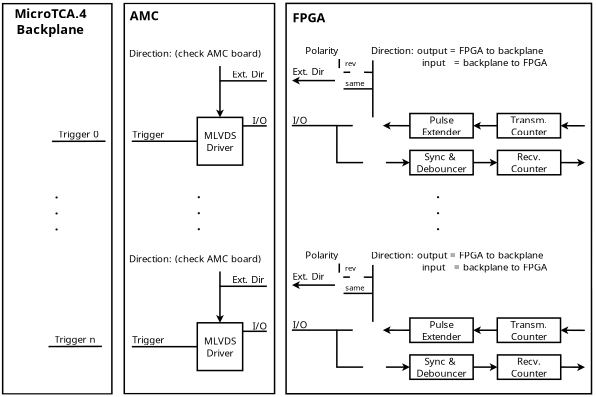 <?xml version="1.0" encoding="UTF-8"?>
<dia:diagram xmlns:dia="http://www.lysator.liu.se/~alla/dia/">
  <dia:layer name="Background" visible="true" connectable="true" active="true">
    <dia:object type="Standard - Text" version="1" id="O0">
      <dia:attribute name="obj_pos">
        <dia:point val="22.15,4.2"/>
      </dia:attribute>
      <dia:attribute name="obj_bb">
        <dia:rectangle val="20.876,3.413;23.424,4.4"/>
      </dia:attribute>
      <dia:attribute name="text">
        <dia:composite type="text">
          <dia:attribute name="string">
            <dia:string>#FPGA#</dia:string>
          </dia:attribute>
          <dia:attribute name="font">
            <dia:font family="sans" style="80" name="Helvetica-Bold"/>
          </dia:attribute>
          <dia:attribute name="height">
            <dia:real val="1.058"/>
          </dia:attribute>
          <dia:attribute name="pos">
            <dia:point val="22.15,4.2"/>
          </dia:attribute>
          <dia:attribute name="color">
            <dia:color val="#000000ff"/>
          </dia:attribute>
          <dia:attribute name="alignment">
            <dia:enum val="1"/>
          </dia:attribute>
        </dia:composite>
      </dia:attribute>
      <dia:attribute name="valign">
        <dia:enum val="3"/>
      </dia:attribute>
    </dia:object>
    <dia:object type="Standard - Box" version="0" id="O1">
      <dia:attribute name="obj_pos">
        <dia:point val="9.888,2.947"/>
      </dia:attribute>
      <dia:attribute name="obj_bb">
        <dia:rectangle val="9.838,2.897;19.92,28.921"/>
      </dia:attribute>
      <dia:attribute name="elem_corner">
        <dia:point val="9.888,2.947"/>
      </dia:attribute>
      <dia:attribute name="elem_width">
        <dia:real val="9.981"/>
      </dia:attribute>
      <dia:attribute name="elem_height">
        <dia:real val="25.925"/>
      </dia:attribute>
      <dia:attribute name="border_width">
        <dia:real val="0.1"/>
      </dia:attribute>
      <dia:attribute name="show_background">
        <dia:boolean val="false"/>
      </dia:attribute>
    </dia:object>
    <dia:object type="Standard - Text" version="1" id="O2">
      <dia:attribute name="obj_pos">
        <dia:point val="11.219,4.066"/>
      </dia:attribute>
      <dia:attribute name="obj_bb">
        <dia:rectangle val="10.159,3.278;12.279,4.266"/>
      </dia:attribute>
      <dia:attribute name="text">
        <dia:composite type="text">
          <dia:attribute name="string">
            <dia:string>#AMC#</dia:string>
          </dia:attribute>
          <dia:attribute name="font">
            <dia:font family="sans" style="80" name="Helvetica-Bold"/>
          </dia:attribute>
          <dia:attribute name="height">
            <dia:real val="1.058"/>
          </dia:attribute>
          <dia:attribute name="pos">
            <dia:point val="11.219,4.066"/>
          </dia:attribute>
          <dia:attribute name="color">
            <dia:color val="#000000ff"/>
          </dia:attribute>
          <dia:attribute name="alignment">
            <dia:enum val="1"/>
          </dia:attribute>
        </dia:composite>
      </dia:attribute>
      <dia:attribute name="valign">
        <dia:enum val="3"/>
      </dia:attribute>
    </dia:object>
    <dia:object type="Standard - Text" version="1" id="O3">
      <dia:attribute name="obj_pos">
        <dia:point val="14.718,15.897"/>
      </dia:attribute>
      <dia:attribute name="obj_bb">
        <dia:rectangle val="14.718,15.109;15.04,18.213"/>
      </dia:attribute>
      <dia:attribute name="text">
        <dia:composite type="text">
          <dia:attribute name="string">
            <dia:string>#.
.
.#</dia:string>
          </dia:attribute>
          <dia:attribute name="font">
            <dia:font family="sans" style="80" name="Helvetica-Bold"/>
          </dia:attribute>
          <dia:attribute name="height">
            <dia:real val="1.058"/>
          </dia:attribute>
          <dia:attribute name="pos">
            <dia:point val="14.718,15.897"/>
          </dia:attribute>
          <dia:attribute name="color">
            <dia:color val="#000000ff"/>
          </dia:attribute>
          <dia:attribute name="alignment">
            <dia:enum val="0"/>
          </dia:attribute>
        </dia:composite>
      </dia:attribute>
      <dia:attribute name="valign">
        <dia:enum val="3"/>
      </dia:attribute>
    </dia:object>
    <dia:group>
      <dia:attribute name="meta">
        <dia:composite type="dict"/>
      </dia:attribute>
      <dia:attribute name="matrix"/>
      <dia:object type="Standard - Box" version="0" id="O4">
        <dia:attribute name="obj_pos">
          <dia:point val="1.812,2.964"/>
        </dia:attribute>
        <dia:attribute name="obj_bb">
          <dia:rectangle val="1.762,2.914;9.116,28.939"/>
        </dia:attribute>
        <dia:attribute name="elem_corner">
          <dia:point val="1.812,2.964"/>
        </dia:attribute>
        <dia:attribute name="elem_width">
          <dia:real val="7.253"/>
        </dia:attribute>
        <dia:attribute name="elem_height">
          <dia:real val="25.925"/>
        </dia:attribute>
        <dia:attribute name="border_width">
          <dia:real val="0.1"/>
        </dia:attribute>
        <dia:attribute name="show_background">
          <dia:boolean val="false"/>
        </dia:attribute>
      </dia:object>
      <dia:object type="Standard - Text" version="1" id="O5">
        <dia:attribute name="obj_pos">
          <dia:point val="4.98,3.929"/>
        </dia:attribute>
        <dia:attribute name="obj_bb">
          <dia:rectangle val="2.271,3.142;7.689,5.188"/>
        </dia:attribute>
        <dia:attribute name="text">
          <dia:composite type="text">
            <dia:attribute name="string">
              <dia:string>#MicroTCA.4
Backplane#</dia:string>
            </dia:attribute>
            <dia:attribute name="font">
              <dia:font family="sans" style="80" name="Helvetica-Bold"/>
            </dia:attribute>
            <dia:attribute name="height">
              <dia:real val="1.058"/>
            </dia:attribute>
            <dia:attribute name="pos">
              <dia:point val="4.98,3.929"/>
            </dia:attribute>
            <dia:attribute name="color">
              <dia:color val="#000000ff"/>
            </dia:attribute>
            <dia:attribute name="alignment">
              <dia:enum val="1"/>
            </dia:attribute>
          </dia:composite>
        </dia:attribute>
        <dia:attribute name="valign">
          <dia:enum val="3"/>
        </dia:attribute>
      </dia:object>
      <dia:group>
        <dia:attribute name="meta">
          <dia:composite type="dict"/>
        </dia:attribute>
        <dia:attribute name="matrix"/>
        <dia:group>
          <dia:attribute name="meta">
            <dia:composite type="dict"/>
          </dia:attribute>
          <dia:attribute name="matrix"/>
          <dia:object type="Standard - Line" version="0" id="O6">
            <dia:attribute name="obj_pos">
              <dia:point val="5.091,12.113"/>
            </dia:attribute>
            <dia:attribute name="obj_bb">
              <dia:rectangle val="5.04,12.054;8.687,12.163"/>
            </dia:attribute>
            <dia:attribute name="conn_endpoints">
              <dia:point val="5.091,12.113"/>
              <dia:point val="8.637,12.104"/>
            </dia:attribute>
            <dia:attribute name="numcp">
              <dia:int val="1"/>
            </dia:attribute>
          </dia:object>
          <dia:object type="Standard - Text" version="1" id="O7">
            <dia:attribute name="obj_pos">
              <dia:point val="5.497,11.864"/>
            </dia:attribute>
            <dia:attribute name="obj_bb">
              <dia:rectangle val="5.497,11.269;8.314,12.016"/>
            </dia:attribute>
            <dia:attribute name="text">
              <dia:composite type="text">
                <dia:attribute name="string">
                  <dia:string>#Trigger 0#</dia:string>
                </dia:attribute>
                <dia:attribute name="font">
                  <dia:font family="sans" style="0" name="Helvetica"/>
                </dia:attribute>
                <dia:attribute name="height">
                  <dia:real val="0.8"/>
                </dia:attribute>
                <dia:attribute name="pos">
                  <dia:point val="5.497,11.864"/>
                </dia:attribute>
                <dia:attribute name="color">
                  <dia:color val="#000000ff"/>
                </dia:attribute>
                <dia:attribute name="alignment">
                  <dia:enum val="0"/>
                </dia:attribute>
              </dia:composite>
            </dia:attribute>
            <dia:attribute name="valign">
              <dia:enum val="3"/>
            </dia:attribute>
          </dia:object>
        </dia:group>
        <dia:object type="Standard - Text" version="1" id="O8">
          <dia:attribute name="obj_pos">
            <dia:point val="5.278,15.911"/>
          </dia:attribute>
          <dia:attribute name="obj_bb">
            <dia:rectangle val="5.278,15.124;5.6,18.228"/>
          </dia:attribute>
          <dia:attribute name="text">
            <dia:composite type="text">
              <dia:attribute name="string">
                <dia:string>#.
.
.#</dia:string>
              </dia:attribute>
              <dia:attribute name="font">
                <dia:font family="sans" style="80" name="Helvetica-Bold"/>
              </dia:attribute>
              <dia:attribute name="height">
                <dia:real val="1.058"/>
              </dia:attribute>
              <dia:attribute name="pos">
                <dia:point val="5.278,15.911"/>
              </dia:attribute>
              <dia:attribute name="color">
                <dia:color val="#000000ff"/>
              </dia:attribute>
              <dia:attribute name="alignment">
                <dia:enum val="0"/>
              </dia:attribute>
            </dia:composite>
          </dia:attribute>
          <dia:attribute name="valign">
            <dia:enum val="3"/>
          </dia:attribute>
        </dia:object>
        <dia:group>
          <dia:attribute name="meta">
            <dia:composite type="dict"/>
          </dia:attribute>
          <dia:attribute name="matrix"/>
          <dia:object type="Standard - Line" version="0" id="O9">
            <dia:attribute name="obj_pos">
              <dia:point val="4.856,25.74"/>
            </dia:attribute>
            <dia:attribute name="obj_bb">
              <dia:rectangle val="4.806,25.68;8.452,25.79"/>
            </dia:attribute>
            <dia:attribute name="conn_endpoints">
              <dia:point val="4.856,25.74"/>
              <dia:point val="8.402,25.73"/>
            </dia:attribute>
            <dia:attribute name="numcp">
              <dia:int val="1"/>
            </dia:attribute>
          </dia:object>
          <dia:object type="Standard - Text" version="1" id="O10">
            <dia:attribute name="obj_pos">
              <dia:point val="5.262,25.491"/>
            </dia:attribute>
            <dia:attribute name="obj_bb">
              <dia:rectangle val="5.262,24.896;8.077,25.643"/>
            </dia:attribute>
            <dia:attribute name="text">
              <dia:composite type="text">
                <dia:attribute name="string">
                  <dia:string>#Trigger n#</dia:string>
                </dia:attribute>
                <dia:attribute name="font">
                  <dia:font family="sans" style="0" name="Helvetica"/>
                </dia:attribute>
                <dia:attribute name="height">
                  <dia:real val="0.8"/>
                </dia:attribute>
                <dia:attribute name="pos">
                  <dia:point val="5.262,25.491"/>
                </dia:attribute>
                <dia:attribute name="color">
                  <dia:color val="#000000ff"/>
                </dia:attribute>
                <dia:attribute name="alignment">
                  <dia:enum val="0"/>
                </dia:attribute>
              </dia:composite>
            </dia:attribute>
            <dia:attribute name="valign">
              <dia:enum val="3"/>
            </dia:attribute>
          </dia:object>
        </dia:group>
      </dia:group>
    </dia:group>
    <dia:object type="Standard - Box" version="0" id="O11">
      <dia:attribute name="obj_pos">
        <dia:point val="1.778,28.981"/>
      </dia:attribute>
      <dia:attribute name="obj_bb">
        <dia:rectangle val="1.728,28.931;41.056,29.04"/>
      </dia:attribute>
      <dia:attribute name="elem_corner">
        <dia:point val="1.778,28.981"/>
      </dia:attribute>
      <dia:attribute name="elem_width">
        <dia:real val="39.228"/>
      </dia:attribute>
      <dia:attribute name="elem_height">
        <dia:real val="0.009"/>
      </dia:attribute>
      <dia:attribute name="border_width">
        <dia:real val="0.1"/>
      </dia:attribute>
      <dia:attribute name="border_color">
        <dia:color val="#ffffffff"/>
      </dia:attribute>
      <dia:attribute name="show_background">
        <dia:boolean val="false"/>
      </dia:attribute>
    </dia:object>
    <dia:object type="Standard - Box" version="0" id="O12">
      <dia:attribute name="obj_pos">
        <dia:point val="1.751,2.841"/>
      </dia:attribute>
      <dia:attribute name="obj_bb">
        <dia:rectangle val="1.701,2.791;41.029,2.899"/>
      </dia:attribute>
      <dia:attribute name="elem_corner">
        <dia:point val="1.751,2.841"/>
      </dia:attribute>
      <dia:attribute name="elem_width">
        <dia:real val="39.228"/>
      </dia:attribute>
      <dia:attribute name="elem_height">
        <dia:real val="0.009"/>
      </dia:attribute>
      <dia:attribute name="border_width">
        <dia:real val="0.1"/>
      </dia:attribute>
      <dia:attribute name="border_color">
        <dia:color val="#ffffffff"/>
      </dia:attribute>
      <dia:attribute name="show_background">
        <dia:boolean val="false"/>
      </dia:attribute>
    </dia:object>
    <dia:object type="Standard - Text" version="1" id="O13">
      <dia:attribute name="obj_pos">
        <dia:point val="30.615,15.897"/>
      </dia:attribute>
      <dia:attribute name="obj_bb">
        <dia:rectangle val="30.615,15.109;30.938,18.213"/>
      </dia:attribute>
      <dia:attribute name="text">
        <dia:composite type="text">
          <dia:attribute name="string">
            <dia:string>#.
.
.#</dia:string>
          </dia:attribute>
          <dia:attribute name="font">
            <dia:font family="sans" style="80" name="Helvetica-Bold"/>
          </dia:attribute>
          <dia:attribute name="height">
            <dia:real val="1.058"/>
          </dia:attribute>
          <dia:attribute name="pos">
            <dia:point val="30.615,15.897"/>
          </dia:attribute>
          <dia:attribute name="color">
            <dia:color val="#000000ff"/>
          </dia:attribute>
          <dia:attribute name="alignment">
            <dia:enum val="0"/>
          </dia:attribute>
        </dia:composite>
      </dia:attribute>
      <dia:attribute name="valign">
        <dia:enum val="3"/>
      </dia:attribute>
    </dia:object>
    <dia:object type="Standard - Box" version="0" id="O14">
      <dia:attribute name="obj_pos">
        <dia:point val="20.634,2.95"/>
      </dia:attribute>
      <dia:attribute name="obj_bb">
        <dia:rectangle val="20.584,2.9;40.968,28.925"/>
      </dia:attribute>
      <dia:attribute name="elem_corner">
        <dia:point val="20.634,2.95"/>
      </dia:attribute>
      <dia:attribute name="elem_width">
        <dia:real val="20.284"/>
      </dia:attribute>
      <dia:attribute name="elem_height">
        <dia:real val="25.925"/>
      </dia:attribute>
      <dia:attribute name="border_width">
        <dia:real val="0.1"/>
      </dia:attribute>
      <dia:attribute name="show_background">
        <dia:boolean val="false"/>
      </dia:attribute>
    </dia:object>
    <dia:group>
      <dia:attribute name="meta">
        <dia:composite type="dict"/>
      </dia:attribute>
      <dia:attribute name="matrix"/>
      <dia:object type="Standard - Text" version="1" id="O15">
        <dia:attribute name="obj_pos">
          <dia:point val="10.202,6.499"/>
        </dia:attribute>
        <dia:attribute name="obj_bb">
          <dia:rectangle val="10.202,5.904;19.58,6.651"/>
        </dia:attribute>
        <dia:attribute name="text">
          <dia:composite type="text">
            <dia:attribute name="string">
              <dia:string>#Direction: (check AMC board)#</dia:string>
            </dia:attribute>
            <dia:attribute name="font">
              <dia:font family="sans" style="0" name="Helvetica"/>
            </dia:attribute>
            <dia:attribute name="height">
              <dia:real val="0.8"/>
            </dia:attribute>
            <dia:attribute name="pos">
              <dia:point val="10.202,6.499"/>
            </dia:attribute>
            <dia:attribute name="color">
              <dia:color val="#000000ff"/>
            </dia:attribute>
            <dia:attribute name="alignment">
              <dia:enum val="0"/>
            </dia:attribute>
          </dia:composite>
        </dia:attribute>
        <dia:attribute name="valign">
          <dia:enum val="3"/>
        </dia:attribute>
      </dia:object>
      <dia:group>
        <dia:attribute name="meta">
          <dia:composite type="dict"/>
        </dia:attribute>
        <dia:attribute name="matrix"/>
        <dia:object type="Standard - Text" version="1" id="O16">
          <dia:attribute name="obj_pos">
            <dia:point val="18.4,10.966"/>
          </dia:attribute>
          <dia:attribute name="obj_bb">
            <dia:rectangle val="18.4,10.371;19.31,11.118"/>
          </dia:attribute>
          <dia:attribute name="text">
            <dia:composite type="text">
              <dia:attribute name="string">
                <dia:string>#I/O#</dia:string>
              </dia:attribute>
              <dia:attribute name="font">
                <dia:font family="sans" style="0" name="Helvetica"/>
              </dia:attribute>
              <dia:attribute name="height">
                <dia:real val="0.8"/>
              </dia:attribute>
              <dia:attribute name="pos">
                <dia:point val="18.4,10.966"/>
              </dia:attribute>
              <dia:attribute name="color">
                <dia:color val="#000000ff"/>
              </dia:attribute>
              <dia:attribute name="alignment">
                <dia:enum val="0"/>
              </dia:attribute>
            </dia:composite>
          </dia:attribute>
          <dia:attribute name="valign">
            <dia:enum val="3"/>
          </dia:attribute>
        </dia:object>
        <dia:object type="Standard - Text" version="1" id="O17">
          <dia:attribute name="obj_pos">
            <dia:point val="17.06,7.878"/>
          </dia:attribute>
          <dia:attribute name="obj_bb">
            <dia:rectangle val="17.06,7.283;19.435,8.03"/>
          </dia:attribute>
          <dia:attribute name="text">
            <dia:composite type="text">
              <dia:attribute name="string">
                <dia:string>#Ext. Dir#</dia:string>
              </dia:attribute>
              <dia:attribute name="font">
                <dia:font family="sans" style="0" name="Helvetica"/>
              </dia:attribute>
              <dia:attribute name="height">
                <dia:real val="0.8"/>
              </dia:attribute>
              <dia:attribute name="pos">
                <dia:point val="17.06,7.878"/>
              </dia:attribute>
              <dia:attribute name="color">
                <dia:color val="#000000ff"/>
              </dia:attribute>
              <dia:attribute name="alignment">
                <dia:enum val="0"/>
              </dia:attribute>
            </dia:composite>
          </dia:attribute>
          <dia:attribute name="valign">
            <dia:enum val="3"/>
          </dia:attribute>
        </dia:object>
        <dia:object type="Standard - Text" version="1" id="O18">
          <dia:attribute name="obj_pos">
            <dia:point val="10.42,11.879"/>
          </dia:attribute>
          <dia:attribute name="obj_bb">
            <dia:rectangle val="10.42,11.284;12.63,12.031"/>
          </dia:attribute>
          <dia:attribute name="text">
            <dia:composite type="text">
              <dia:attribute name="string">
                <dia:string>#Trigger#</dia:string>
              </dia:attribute>
              <dia:attribute name="font">
                <dia:font family="sans" style="0" name="Helvetica"/>
              </dia:attribute>
              <dia:attribute name="height">
                <dia:real val="0.8"/>
              </dia:attribute>
              <dia:attribute name="pos">
                <dia:point val="10.42,11.879"/>
              </dia:attribute>
              <dia:attribute name="color">
                <dia:color val="#000000ff"/>
              </dia:attribute>
              <dia:attribute name="alignment">
                <dia:enum val="0"/>
              </dia:attribute>
            </dia:composite>
          </dia:attribute>
          <dia:attribute name="valign">
            <dia:enum val="3"/>
          </dia:attribute>
        </dia:object>
        <dia:group>
          <dia:attribute name="meta">
            <dia:composite type="dict"/>
          </dia:attribute>
          <dia:attribute name="matrix"/>
          <dia:object type="Standard - Box" version="0" id="O19">
            <dia:attribute name="obj_pos">
              <dia:point val="14.737,10.52"/>
            </dia:attribute>
            <dia:attribute name="obj_bb">
              <dia:rectangle val="14.687,10.47;17.799,13.74"/>
            </dia:attribute>
            <dia:attribute name="elem_corner">
              <dia:point val="14.737,10.52"/>
            </dia:attribute>
            <dia:attribute name="elem_width">
              <dia:real val="3.013"/>
            </dia:attribute>
            <dia:attribute name="elem_height">
              <dia:real val="3.17"/>
            </dia:attribute>
            <dia:attribute name="border_width">
              <dia:real val="0.1"/>
            </dia:attribute>
            <dia:attribute name="show_background">
              <dia:boolean val="false"/>
            </dia:attribute>
          </dia:object>
          <dia:object type="Standard - Text" version="1" id="O20">
            <dia:attribute name="obj_pos">
              <dia:point val="16.243,12.105"/>
            </dia:attribute>
            <dia:attribute name="obj_bb">
              <dia:rectangle val="15.154,11.331;17.332,12.879"/>
            </dia:attribute>
            <dia:attribute name="text">
              <dia:composite type="text">
                <dia:attribute name="string">
                  <dia:string>#MLVDS
Driver#</dia:string>
                </dia:attribute>
                <dia:attribute name="font">
                  <dia:font family="sans" style="0" name="Helvetica"/>
                </dia:attribute>
                <dia:attribute name="height">
                  <dia:real val="0.8"/>
                </dia:attribute>
                <dia:attribute name="pos">
                  <dia:point val="16.243,11.926"/>
                </dia:attribute>
                <dia:attribute name="color">
                  <dia:color val="#000000ff"/>
                </dia:attribute>
                <dia:attribute name="alignment">
                  <dia:enum val="1"/>
                </dia:attribute>
              </dia:composite>
            </dia:attribute>
            <dia:attribute name="valign">
              <dia:enum val="2"/>
            </dia:attribute>
          </dia:object>
        </dia:group>
        <dia:object type="Standard - Line" version="0" id="O21">
          <dia:attribute name="obj_pos">
            <dia:point val="16.243,10.52"/>
          </dia:attribute>
          <dia:attribute name="obj_bb">
            <dia:rectangle val="15.981,7.06;16.505,10.57"/>
          </dia:attribute>
          <dia:attribute name="conn_endpoints">
            <dia:point val="16.243,10.52"/>
            <dia:point val="16.243,7.11"/>
          </dia:attribute>
          <dia:attribute name="numcp">
            <dia:int val="1"/>
          </dia:attribute>
          <dia:attribute name="start_arrow">
            <dia:enum val="22"/>
          </dia:attribute>
          <dia:attribute name="start_arrow_length">
            <dia:real val="0.3"/>
          </dia:attribute>
          <dia:attribute name="start_arrow_width">
            <dia:real val="0.3"/>
          </dia:attribute>
        </dia:object>
        <dia:object type="Standard - Line" version="0" id="O22">
          <dia:attribute name="obj_pos">
            <dia:point val="19.352,11.085"/>
          </dia:attribute>
          <dia:attribute name="obj_bb">
            <dia:rectangle val="17.7,11.035;19.402,11.135"/>
          </dia:attribute>
          <dia:attribute name="conn_endpoints">
            <dia:point val="19.352,11.085"/>
            <dia:point val="17.75,11.085"/>
          </dia:attribute>
          <dia:attribute name="numcp">
            <dia:int val="1"/>
          </dia:attribute>
        </dia:object>
        <dia:object type="Standard - Line" version="0" id="O23">
          <dia:attribute name="obj_pos">
            <dia:point val="19.356,8.094"/>
          </dia:attribute>
          <dia:attribute name="obj_bb">
            <dia:rectangle val="16.177,8.044;19.406,8.144"/>
          </dia:attribute>
          <dia:attribute name="conn_endpoints">
            <dia:point val="19.356,8.094"/>
            <dia:point val="16.227,8.094"/>
          </dia:attribute>
          <dia:attribute name="numcp">
            <dia:int val="1"/>
          </dia:attribute>
        </dia:object>
        <dia:object type="Standard - Line" version="0" id="O24">
          <dia:attribute name="obj_pos">
            <dia:point val="14.737,12.105"/>
          </dia:attribute>
          <dia:attribute name="obj_bb">
            <dia:rectangle val="10.338,12.055;14.787,12.155"/>
          </dia:attribute>
          <dia:attribute name="conn_endpoints">
            <dia:point val="14.737,12.105"/>
            <dia:point val="10.388,12.105"/>
          </dia:attribute>
          <dia:attribute name="numcp">
            <dia:int val="1"/>
          </dia:attribute>
        </dia:object>
      </dia:group>
    </dia:group>
    <dia:group>
      <dia:attribute name="meta">
        <dia:composite type="dict"/>
      </dia:attribute>
      <dia:attribute name="matrix"/>
      <dia:object type="Standard - Text" version="1" id="O25">
        <dia:attribute name="obj_pos">
          <dia:point val="10.202,20.142"/>
        </dia:attribute>
        <dia:attribute name="obj_bb">
          <dia:rectangle val="10.202,19.547;19.58,20.294"/>
        </dia:attribute>
        <dia:attribute name="text">
          <dia:composite type="text">
            <dia:attribute name="string">
              <dia:string>#Direction: (check AMC board)#</dia:string>
            </dia:attribute>
            <dia:attribute name="font">
              <dia:font family="sans" style="0" name="Helvetica"/>
            </dia:attribute>
            <dia:attribute name="height">
              <dia:real val="0.8"/>
            </dia:attribute>
            <dia:attribute name="pos">
              <dia:point val="10.202,20.142"/>
            </dia:attribute>
            <dia:attribute name="color">
              <dia:color val="#000000ff"/>
            </dia:attribute>
            <dia:attribute name="alignment">
              <dia:enum val="0"/>
            </dia:attribute>
          </dia:composite>
        </dia:attribute>
        <dia:attribute name="valign">
          <dia:enum val="3"/>
        </dia:attribute>
      </dia:object>
      <dia:group>
        <dia:attribute name="meta">
          <dia:composite type="dict"/>
        </dia:attribute>
        <dia:attribute name="matrix"/>
        <dia:object type="Standard - Text" version="1" id="O26">
          <dia:attribute name="obj_pos">
            <dia:point val="18.4,24.608"/>
          </dia:attribute>
          <dia:attribute name="obj_bb">
            <dia:rectangle val="18.4,24.014;19.31,24.761"/>
          </dia:attribute>
          <dia:attribute name="text">
            <dia:composite type="text">
              <dia:attribute name="string">
                <dia:string>#I/O#</dia:string>
              </dia:attribute>
              <dia:attribute name="font">
                <dia:font family="sans" style="0" name="Helvetica"/>
              </dia:attribute>
              <dia:attribute name="height">
                <dia:real val="0.8"/>
              </dia:attribute>
              <dia:attribute name="pos">
                <dia:point val="18.4,24.608"/>
              </dia:attribute>
              <dia:attribute name="color">
                <dia:color val="#000000ff"/>
              </dia:attribute>
              <dia:attribute name="alignment">
                <dia:enum val="0"/>
              </dia:attribute>
            </dia:composite>
          </dia:attribute>
          <dia:attribute name="valign">
            <dia:enum val="3"/>
          </dia:attribute>
        </dia:object>
        <dia:object type="Standard - Text" version="1" id="O27">
          <dia:attribute name="obj_pos">
            <dia:point val="17.06,21.521"/>
          </dia:attribute>
          <dia:attribute name="obj_bb">
            <dia:rectangle val="17.06,20.926;19.435,21.673"/>
          </dia:attribute>
          <dia:attribute name="text">
            <dia:composite type="text">
              <dia:attribute name="string">
                <dia:string>#Ext. Dir#</dia:string>
              </dia:attribute>
              <dia:attribute name="font">
                <dia:font family="sans" style="0" name="Helvetica"/>
              </dia:attribute>
              <dia:attribute name="height">
                <dia:real val="0.8"/>
              </dia:attribute>
              <dia:attribute name="pos">
                <dia:point val="17.06,21.521"/>
              </dia:attribute>
              <dia:attribute name="color">
                <dia:color val="#000000ff"/>
              </dia:attribute>
              <dia:attribute name="alignment">
                <dia:enum val="0"/>
              </dia:attribute>
            </dia:composite>
          </dia:attribute>
          <dia:attribute name="valign">
            <dia:enum val="3"/>
          </dia:attribute>
        </dia:object>
        <dia:object type="Standard - Text" version="1" id="O28">
          <dia:attribute name="obj_pos">
            <dia:point val="10.42,25.521"/>
          </dia:attribute>
          <dia:attribute name="obj_bb">
            <dia:rectangle val="10.42,24.927;12.63,25.674"/>
          </dia:attribute>
          <dia:attribute name="text">
            <dia:composite type="text">
              <dia:attribute name="string">
                <dia:string>#Trigger#</dia:string>
              </dia:attribute>
              <dia:attribute name="font">
                <dia:font family="sans" style="0" name="Helvetica"/>
              </dia:attribute>
              <dia:attribute name="height">
                <dia:real val="0.8"/>
              </dia:attribute>
              <dia:attribute name="pos">
                <dia:point val="10.42,25.521"/>
              </dia:attribute>
              <dia:attribute name="color">
                <dia:color val="#000000ff"/>
              </dia:attribute>
              <dia:attribute name="alignment">
                <dia:enum val="0"/>
              </dia:attribute>
            </dia:composite>
          </dia:attribute>
          <dia:attribute name="valign">
            <dia:enum val="3"/>
          </dia:attribute>
        </dia:object>
        <dia:group>
          <dia:attribute name="meta">
            <dia:composite type="dict"/>
          </dia:attribute>
          <dia:attribute name="matrix"/>
          <dia:object type="Standard - Box" version="0" id="O29">
            <dia:attribute name="obj_pos">
              <dia:point val="14.737,24.163"/>
            </dia:attribute>
            <dia:attribute name="obj_bb">
              <dia:rectangle val="14.687,24.113;17.799,27.383"/>
            </dia:attribute>
            <dia:attribute name="elem_corner">
              <dia:point val="14.737,24.163"/>
            </dia:attribute>
            <dia:attribute name="elem_width">
              <dia:real val="3.013"/>
            </dia:attribute>
            <dia:attribute name="elem_height">
              <dia:real val="3.17"/>
            </dia:attribute>
            <dia:attribute name="border_width">
              <dia:real val="0.1"/>
            </dia:attribute>
            <dia:attribute name="show_background">
              <dia:boolean val="false"/>
            </dia:attribute>
          </dia:object>
          <dia:object type="Standard - Text" version="1" id="O30">
            <dia:attribute name="obj_pos">
              <dia:point val="16.243,25.748"/>
            </dia:attribute>
            <dia:attribute name="obj_bb">
              <dia:rectangle val="15.154,24.974;17.332,26.522"/>
            </dia:attribute>
            <dia:attribute name="text">
              <dia:composite type="text">
                <dia:attribute name="string">
                  <dia:string>#MLVDS
Driver#</dia:string>
                </dia:attribute>
                <dia:attribute name="font">
                  <dia:font family="sans" style="0" name="Helvetica"/>
                </dia:attribute>
                <dia:attribute name="height">
                  <dia:real val="0.8"/>
                </dia:attribute>
                <dia:attribute name="pos">
                  <dia:point val="16.243,25.569"/>
                </dia:attribute>
                <dia:attribute name="color">
                  <dia:color val="#000000ff"/>
                </dia:attribute>
                <dia:attribute name="alignment">
                  <dia:enum val="1"/>
                </dia:attribute>
              </dia:composite>
            </dia:attribute>
            <dia:attribute name="valign">
              <dia:enum val="2"/>
            </dia:attribute>
          </dia:object>
        </dia:group>
        <dia:object type="Standard - Line" version="0" id="O31">
          <dia:attribute name="obj_pos">
            <dia:point val="16.243,24.163"/>
          </dia:attribute>
          <dia:attribute name="obj_bb">
            <dia:rectangle val="15.981,20.703;16.505,24.213"/>
          </dia:attribute>
          <dia:attribute name="conn_endpoints">
            <dia:point val="16.243,24.163"/>
            <dia:point val="16.243,20.753"/>
          </dia:attribute>
          <dia:attribute name="numcp">
            <dia:int val="1"/>
          </dia:attribute>
          <dia:attribute name="start_arrow">
            <dia:enum val="22"/>
          </dia:attribute>
          <dia:attribute name="start_arrow_length">
            <dia:real val="0.3"/>
          </dia:attribute>
          <dia:attribute name="start_arrow_width">
            <dia:real val="0.3"/>
          </dia:attribute>
        </dia:object>
        <dia:object type="Standard - Line" version="0" id="O32">
          <dia:attribute name="obj_pos">
            <dia:point val="19.352,24.728"/>
          </dia:attribute>
          <dia:attribute name="obj_bb">
            <dia:rectangle val="17.7,24.678;19.402,24.778"/>
          </dia:attribute>
          <dia:attribute name="conn_endpoints">
            <dia:point val="19.352,24.728"/>
            <dia:point val="17.75,24.728"/>
          </dia:attribute>
          <dia:attribute name="numcp">
            <dia:int val="1"/>
          </dia:attribute>
        </dia:object>
        <dia:object type="Standard - Line" version="0" id="O33">
          <dia:attribute name="obj_pos">
            <dia:point val="19.356,21.737"/>
          </dia:attribute>
          <dia:attribute name="obj_bb">
            <dia:rectangle val="16.177,21.687;19.406,21.787"/>
          </dia:attribute>
          <dia:attribute name="conn_endpoints">
            <dia:point val="19.356,21.737"/>
            <dia:point val="16.227,21.737"/>
          </dia:attribute>
          <dia:attribute name="numcp">
            <dia:int val="1"/>
          </dia:attribute>
        </dia:object>
        <dia:object type="Standard - Line" version="0" id="O34">
          <dia:attribute name="obj_pos">
            <dia:point val="14.737,25.748"/>
          </dia:attribute>
          <dia:attribute name="obj_bb">
            <dia:rectangle val="10.338,25.698;14.787,25.798"/>
          </dia:attribute>
          <dia:attribute name="conn_endpoints">
            <dia:point val="14.737,25.748"/>
            <dia:point val="10.388,25.748"/>
          </dia:attribute>
          <dia:attribute name="numcp">
            <dia:int val="1"/>
          </dia:attribute>
        </dia:object>
      </dia:group>
    </dia:group>
    <dia:group>
      <dia:attribute name="meta">
        <dia:composite type="dict"/>
      </dia:attribute>
      <dia:attribute name="matrix"/>
      <dia:object type="Standard - Text" version="1" id="O35">
        <dia:attribute name="obj_pos">
          <dia:point val="26.273,6.312"/>
        </dia:attribute>
        <dia:attribute name="obj_bb">
          <dia:rectangle val="26.273,5.717;38.74,7.265"/>
        </dia:attribute>
        <dia:attribute name="text">
          <dia:composite type="text">
            <dia:attribute name="string">
              <dia:string>#Direction: output = FPGA to backplane
                 input   = backplane to FPGA#</dia:string>
            </dia:attribute>
            <dia:attribute name="font">
              <dia:font family="sans" style="0" name="Helvetica"/>
            </dia:attribute>
            <dia:attribute name="height">
              <dia:real val="0.8"/>
            </dia:attribute>
            <dia:attribute name="pos">
              <dia:point val="26.273,6.312"/>
            </dia:attribute>
            <dia:attribute name="color">
              <dia:color val="#000000ff"/>
            </dia:attribute>
            <dia:attribute name="alignment">
              <dia:enum val="0"/>
            </dia:attribute>
          </dia:composite>
        </dia:attribute>
        <dia:attribute name="valign">
          <dia:enum val="3"/>
        </dia:attribute>
      </dia:object>
      <dia:object type="Standard - Text" version="1" id="O36">
        <dia:attribute name="obj_pos">
          <dia:point val="21.901,6.307"/>
        </dia:attribute>
        <dia:attribute name="obj_bb">
          <dia:rectangle val="21.901,5.712;24.296,6.46"/>
        </dia:attribute>
        <dia:attribute name="text">
          <dia:composite type="text">
            <dia:attribute name="string">
              <dia:string>#Polarity#</dia:string>
            </dia:attribute>
            <dia:attribute name="font">
              <dia:font family="sans" style="0" name="Helvetica"/>
            </dia:attribute>
            <dia:attribute name="height">
              <dia:real val="0.8"/>
            </dia:attribute>
            <dia:attribute name="pos">
              <dia:point val="21.901,6.307"/>
            </dia:attribute>
            <dia:attribute name="color">
              <dia:color val="#000000ff"/>
            </dia:attribute>
            <dia:attribute name="alignment">
              <dia:enum val="0"/>
            </dia:attribute>
          </dia:composite>
        </dia:attribute>
        <dia:attribute name="valign">
          <dia:enum val="3"/>
        </dia:attribute>
      </dia:object>
      <dia:object type="Standard - Text" version="1" id="O37">
        <dia:attribute name="obj_pos">
          <dia:point val="24.552,7.126"/>
        </dia:attribute>
        <dia:attribute name="obj_bb">
          <dia:rectangle val="24.552,6.653;25.364,7.246"/>
        </dia:attribute>
        <dia:attribute name="text">
          <dia:composite type="text">
            <dia:attribute name="string">
              <dia:string>#rev#</dia:string>
            </dia:attribute>
            <dia:attribute name="font">
              <dia:font family="sans" style="0" name="Helvetica"/>
            </dia:attribute>
            <dia:attribute name="height">
              <dia:real val="0.635"/>
            </dia:attribute>
            <dia:attribute name="pos">
              <dia:point val="24.552,7.126"/>
            </dia:attribute>
            <dia:attribute name="color">
              <dia:color val="#000000ff"/>
            </dia:attribute>
            <dia:attribute name="alignment">
              <dia:enum val="0"/>
            </dia:attribute>
          </dia:composite>
        </dia:attribute>
        <dia:attribute name="valign">
          <dia:enum val="3"/>
        </dia:attribute>
      </dia:object>
      <dia:object type="Standard - Text" version="1" id="O38">
        <dia:attribute name="obj_pos">
          <dia:point val="24.572,8.435"/>
        </dia:attribute>
        <dia:attribute name="obj_bb">
          <dia:rectangle val="24.572,7.963;25.957,8.555"/>
        </dia:attribute>
        <dia:attribute name="text">
          <dia:composite type="text">
            <dia:attribute name="string">
              <dia:string>#same#</dia:string>
            </dia:attribute>
            <dia:attribute name="font">
              <dia:font family="sans" style="0" name="Helvetica"/>
            </dia:attribute>
            <dia:attribute name="height">
              <dia:real val="0.635"/>
            </dia:attribute>
            <dia:attribute name="pos">
              <dia:point val="24.572,8.435"/>
            </dia:attribute>
            <dia:attribute name="color">
              <dia:color val="#000000ff"/>
            </dia:attribute>
            <dia:attribute name="alignment">
              <dia:enum val="0"/>
            </dia:attribute>
          </dia:composite>
        </dia:attribute>
        <dia:attribute name="valign">
          <dia:enum val="3"/>
        </dia:attribute>
      </dia:object>
      <dia:object type="Standard - Text" version="1" id="O39">
        <dia:attribute name="obj_pos">
          <dia:point val="21.072,10.949"/>
        </dia:attribute>
        <dia:attribute name="obj_bb">
          <dia:rectangle val="21.072,10.354;21.982,11.102"/>
        </dia:attribute>
        <dia:attribute name="text">
          <dia:composite type="text">
            <dia:attribute name="string">
              <dia:string>#I/O#</dia:string>
            </dia:attribute>
            <dia:attribute name="font">
              <dia:font family="sans" style="0" name="Helvetica"/>
            </dia:attribute>
            <dia:attribute name="height">
              <dia:real val="0.8"/>
            </dia:attribute>
            <dia:attribute name="pos">
              <dia:point val="21.072,10.949"/>
            </dia:attribute>
            <dia:attribute name="color">
              <dia:color val="#000000ff"/>
            </dia:attribute>
            <dia:attribute name="alignment">
              <dia:enum val="0"/>
            </dia:attribute>
          </dia:composite>
        </dia:attribute>
        <dia:attribute name="valign">
          <dia:enum val="3"/>
        </dia:attribute>
      </dia:object>
      <dia:object type="Standard - Text" version="1" id="O40">
        <dia:attribute name="obj_pos">
          <dia:point val="21.059,7.702"/>
        </dia:attribute>
        <dia:attribute name="obj_bb">
          <dia:rectangle val="21.059,7.107;23.434,7.854"/>
        </dia:attribute>
        <dia:attribute name="text">
          <dia:composite type="text">
            <dia:attribute name="string">
              <dia:string>#Ext. Dir#</dia:string>
            </dia:attribute>
            <dia:attribute name="font">
              <dia:font family="sans" style="0" name="Helvetica"/>
            </dia:attribute>
            <dia:attribute name="height">
              <dia:real val="0.8"/>
            </dia:attribute>
            <dia:attribute name="pos">
              <dia:point val="21.059,7.702"/>
            </dia:attribute>
            <dia:attribute name="color">
              <dia:color val="#000000ff"/>
            </dia:attribute>
            <dia:attribute name="alignment">
              <dia:enum val="0"/>
            </dia:attribute>
          </dia:composite>
        </dia:attribute>
        <dia:attribute name="valign">
          <dia:enum val="3"/>
        </dia:attribute>
      </dia:object>
      <dia:object type="Digital - mux_h" version="1" id="O41">
        <dia:attribute name="obj_pos">
          <dia:point val="23.883,6.976"/>
        </dia:attribute>
        <dia:attribute name="obj_bb">
          <dia:rectangle val="23.783,6.74;24.55,9.412"/>
        </dia:attribute>
        <dia:attribute name="meta">
          <dia:composite type="dict"/>
        </dia:attribute>
        <dia:attribute name="elem_corner">
          <dia:point val="23.883,6.976"/>
        </dia:attribute>
        <dia:attribute name="elem_width">
          <dia:real val="0.567"/>
        </dia:attribute>
        <dia:attribute name="elem_height">
          <dia:real val="2.2"/>
        </dia:attribute>
        <dia:attribute name="line_width">
          <dia:real val="0.1"/>
        </dia:attribute>
        <dia:attribute name="line_colour">
          <dia:color val="#000000ff"/>
        </dia:attribute>
        <dia:attribute name="fill_colour">
          <dia:color val="#ffffffff"/>
        </dia:attribute>
        <dia:attribute name="show_background">
          <dia:boolean val="true"/>
        </dia:attribute>
        <dia:attribute name="line_style">
          <dia:enum val="0"/>
          <dia:real val="1"/>
        </dia:attribute>
        <dia:attribute name="padding">
          <dia:real val="0.1"/>
        </dia:attribute>
        <dia:attribute name="text">
          <dia:composite type="text">
            <dia:attribute name="string">
              <dia:string>##</dia:string>
            </dia:attribute>
            <dia:attribute name="font">
              <dia:font family="sans" style="0" name="Helvetica"/>
            </dia:attribute>
            <dia:attribute name="height">
              <dia:real val="0.8"/>
            </dia:attribute>
            <dia:attribute name="pos">
              <dia:point val="24.166,8.276"/>
            </dia:attribute>
            <dia:attribute name="color">
              <dia:color val="#000000ff"/>
            </dia:attribute>
            <dia:attribute name="alignment">
              <dia:enum val="1"/>
            </dia:attribute>
          </dia:composite>
        </dia:attribute>
        <dia:attribute name="text_fitting">
          <dia:enum val="1"/>
        </dia:attribute>
        <dia:attribute name="flip_horizontal">
          <dia:boolean val="true"/>
        </dia:attribute>
        <dia:attribute name="flip_vertical">
          <dia:boolean val="false"/>
        </dia:attribute>
        <dia:attribute name="subscale">
          <dia:real val="1"/>
        </dia:attribute>
      </dia:object>
      <dia:object type="Digital - buff_h" version="1" id="O42">
        <dia:attribute name="obj_pos">
          <dia:point val="25.061,10.069"/>
        </dia:attribute>
        <dia:attribute name="obj_bb">
          <dia:rectangle val="25.061,9.879;27.161,12.258"/>
        </dia:attribute>
        <dia:attribute name="meta">
          <dia:composite type="dict"/>
        </dia:attribute>
        <dia:attribute name="elem_corner">
          <dia:point val="25.061,10.069"/>
        </dia:attribute>
        <dia:attribute name="elem_width">
          <dia:real val="2"/>
        </dia:attribute>
        <dia:attribute name="elem_height">
          <dia:real val="2"/>
        </dia:attribute>
        <dia:attribute name="line_width">
          <dia:real val="0.1"/>
        </dia:attribute>
        <dia:attribute name="line_colour">
          <dia:color val="#000000ff"/>
        </dia:attribute>
        <dia:attribute name="fill_colour">
          <dia:color val="#ffffffff"/>
        </dia:attribute>
        <dia:attribute name="show_background">
          <dia:boolean val="true"/>
        </dia:attribute>
        <dia:attribute name="line_style">
          <dia:enum val="0"/>
          <dia:real val="1"/>
        </dia:attribute>
        <dia:attribute name="flip_horizontal">
          <dia:boolean val="true"/>
        </dia:attribute>
        <dia:attribute name="flip_vertical">
          <dia:boolean val="false"/>
        </dia:attribute>
        <dia:attribute name="subscale">
          <dia:real val="1"/>
        </dia:attribute>
        <dia:connections>
          <dia:connection handle="0" to="O42" connection="1"/>
          <dia:connection handle="1" to="O43" connection="0"/>
        </dia:connections>
      </dia:object>
      <dia:object type="Digital - buff_h" version="1" id="O43">
        <dia:attribute name="obj_pos">
          <dia:point val="25.75,12.523"/>
        </dia:attribute>
        <dia:attribute name="obj_bb">
          <dia:rectangle val="25.65,12.333;27.75,14.712"/>
        </dia:attribute>
        <dia:attribute name="meta">
          <dia:composite type="dict"/>
        </dia:attribute>
        <dia:attribute name="elem_corner">
          <dia:point val="25.75,12.523"/>
        </dia:attribute>
        <dia:attribute name="elem_width">
          <dia:real val="2"/>
        </dia:attribute>
        <dia:attribute name="elem_height">
          <dia:real val="2"/>
        </dia:attribute>
        <dia:attribute name="line_width">
          <dia:real val="0.1"/>
        </dia:attribute>
        <dia:attribute name="line_colour">
          <dia:color val="#000000ff"/>
        </dia:attribute>
        <dia:attribute name="fill_colour">
          <dia:color val="#ffffffff"/>
        </dia:attribute>
        <dia:attribute name="show_background">
          <dia:boolean val="true"/>
        </dia:attribute>
        <dia:attribute name="line_style">
          <dia:enum val="0"/>
          <dia:real val="1"/>
        </dia:attribute>
        <dia:attribute name="flip_horizontal">
          <dia:boolean val="false"/>
        </dia:attribute>
        <dia:attribute name="flip_vertical">
          <dia:boolean val="false"/>
        </dia:attribute>
        <dia:attribute name="subscale">
          <dia:real val="1"/>
        </dia:attribute>
        <dia:connections>
          <dia:connection handle="1" to="O42" connection="0"/>
        </dia:connections>
      </dia:object>
      <dia:object type="Standard - ZigZagLine" version="1" id="O44">
        <dia:attribute name="obj_pos">
          <dia:point val="25.061,11.069"/>
        </dia:attribute>
        <dia:attribute name="obj_bb">
          <dia:rectangle val="23.956,11.019;25.8,13.572"/>
        </dia:attribute>
        <dia:attribute name="orth_points">
          <dia:point val="25.061,11.069"/>
          <dia:point val="24.007,11.069"/>
          <dia:point val="24.007,12.296"/>
          <dia:point val="24.006,12.296"/>
          <dia:point val="24.006,13.523"/>
          <dia:point val="25.75,13.523"/>
        </dia:attribute>
        <dia:attribute name="orth_orient">
          <dia:enum val="0"/>
          <dia:enum val="1"/>
          <dia:enum val="0"/>
          <dia:enum val="1"/>
          <dia:enum val="0"/>
        </dia:attribute>
        <dia:attribute name="autorouting">
          <dia:boolean val="false"/>
        </dia:attribute>
      </dia:object>
      <dia:object type="Standard - Line" version="0" id="O45">
        <dia:attribute name="obj_pos">
          <dia:point val="28.857,11.073"/>
        </dia:attribute>
        <dia:attribute name="obj_bb">
          <dia:rectangle val="27.011,10.808;28.907,11.332"/>
        </dia:attribute>
        <dia:attribute name="conn_endpoints">
          <dia:point val="28.857,11.073"/>
          <dia:point val="27.061,11.069"/>
        </dia:attribute>
        <dia:attribute name="numcp">
          <dia:int val="1"/>
        </dia:attribute>
        <dia:attribute name="end_arrow">
          <dia:enum val="22"/>
        </dia:attribute>
        <dia:attribute name="end_arrow_length">
          <dia:real val="0.3"/>
        </dia:attribute>
        <dia:attribute name="end_arrow_width">
          <dia:real val="0.3"/>
        </dia:attribute>
      </dia:object>
      <dia:object type="Standard - Line" version="0" id="O46">
        <dia:attribute name="obj_pos">
          <dia:point val="24.001,11.066"/>
        </dia:attribute>
        <dia:attribute name="obj_bb">
          <dia:rectangle val="20.969,11.016;24.051,11.116"/>
        </dia:attribute>
        <dia:attribute name="conn_endpoints">
          <dia:point val="24.001,11.066"/>
          <dia:point val="21.019,11.066"/>
        </dia:attribute>
        <dia:attribute name="numcp">
          <dia:int val="1"/>
        </dia:attribute>
        <dia:connections>
          <dia:connection handle="0" to="O42" connection="2"/>
        </dia:connections>
      </dia:object>
      <dia:object type="Standard - Line" version="0" id="O47">
        <dia:attribute name="obj_pos">
          <dia:point val="28.857,13.523"/>
        </dia:attribute>
        <dia:attribute name="obj_bb">
          <dia:rectangle val="27.213,13.261;28.907,13.785"/>
          <dia:connections>
            <dia:connection handle="0" to="O49" connection="8"/>
          </dia:connections>
        </dia:attribute>
        <dia:attribute name="conn_endpoints">
          <dia:point val="28.857,13.523"/>
          <dia:point val="27.264,13.523"/>
        </dia:attribute>
        <dia:attribute name="numcp">
          <dia:int val="1"/>
        </dia:attribute>
        <dia:attribute name="start_arrow">
          <dia:enum val="22"/>
        </dia:attribute>
        <dia:attribute name="start_arrow_length">
          <dia:real val="0.3"/>
        </dia:attribute>
        <dia:attribute name="start_arrow_width">
          <dia:real val="0.3"/>
        </dia:attribute>
      </dia:object>
      <dia:object type="Standard - Line" version="0" id="O48">
        <dia:attribute name="obj_pos">
          <dia:point val="26.394,10.519"/>
        </dia:attribute>
        <dia:attribute name="obj_bb">
          <dia:rectangle val="26.344,6.686;26.445,10.569"/>
          <dia:connections>
            <dia:connection handle="0" to="O51" connection="8"/>
          </dia:connections>
        </dia:attribute>
        <dia:attribute name="conn_endpoints">
          <dia:point val="26.394,10.519"/>
          <dia:point val="26.395,6.736"/>
        </dia:attribute>
        <dia:attribute name="numcp">
          <dia:int val="1"/>
        </dia:attribute>
      </dia:object>
      <dia:group>
        <dia:attribute name="meta">
          <dia:composite type="dict"/>
        </dia:attribute>
        <dia:attribute name="matrix"/>
        <dia:object type="Standard - Box" version="0" id="O49">
          <dia:attribute name="obj_pos">
            <dia:point val="28.857,10.263"/>
          </dia:attribute>
          <dia:attribute name="obj_bb">
            <dia:rectangle val="28.807,10.213;33.108,11.933"/>
          </dia:attribute>
          <dia:attribute name="elem_corner">
            <dia:point val="28.857,10.263"/>
          </dia:attribute>
          <dia:attribute name="elem_width">
            <dia:real val="4.201"/>
          </dia:attribute>
          <dia:attribute name="elem_height">
            <dia:real val="1.619"/>
          </dia:attribute>
          <dia:attribute name="border_width">
            <dia:real val="0.1"/>
          </dia:attribute>
          <dia:attribute name="show_background">
            <dia:boolean val="false"/>
          </dia:attribute>
        </dia:object>
        <dia:object type="Standard - Text" version="1" id="O50">
          <dia:attribute name="obj_pos">
            <dia:point val="30.957,11.073"/>
          </dia:attribute>
          <dia:attribute name="obj_bb">
            <dia:rectangle val="29.506,10.299;32.409,11.847"/>
          </dia:attribute>
          <dia:attribute name="text">
            <dia:composite type="text">
              <dia:attribute name="string">
                <dia:string>#Pulse
Extender#</dia:string>
              </dia:attribute>
              <dia:attribute name="font">
                <dia:font family="sans" style="0" name="Helvetica"/>
              </dia:attribute>
              <dia:attribute name="height">
                <dia:real val="0.8"/>
              </dia:attribute>
              <dia:attribute name="pos">
                <dia:point val="30.957,10.894"/>
              </dia:attribute>
              <dia:attribute name="color">
                <dia:color val="#000000ff"/>
              </dia:attribute>
              <dia:attribute name="alignment">
                <dia:enum val="1"/>
              </dia:attribute>
            </dia:composite>
          </dia:attribute>
          <dia:attribute name="valign">
            <dia:enum val="2"/>
          </dia:attribute>
        </dia:object>
      </dia:group>
      <dia:group>
        <dia:attribute name="meta">
          <dia:composite type="dict"/>
        </dia:attribute>
        <dia:attribute name="matrix">
          <dia:connections>
            <dia:connection handle="0" to="O54" connection="8"/>
          </dia:connections>
        </dia:attribute>
        <dia:object type="Standard - Box" version="0" id="O51">
          <dia:attribute name="obj_pos">
            <dia:point val="28.857,12.713"/>
          </dia:attribute>
          <dia:attribute name="obj_bb">
            <dia:rectangle val="28.807,12.663;33.108,14.382"/>
          </dia:attribute>
          <dia:attribute name="elem_corner">
            <dia:point val="28.857,12.713"/>
          </dia:attribute>
          <dia:attribute name="elem_width">
            <dia:real val="4.201"/>
          </dia:attribute>
          <dia:attribute name="elem_height">
            <dia:real val="1.619"/>
          </dia:attribute>
          <dia:attribute name="border_width">
            <dia:real val="0.1"/>
          </dia:attribute>
          <dia:attribute name="show_background">
            <dia:boolean val="false"/>
          </dia:attribute>
        </dia:object>
        <dia:object type="Standard - Text" version="1" id="O52">
          <dia:attribute name="obj_pos">
            <dia:point val="30.957,13.523"/>
          </dia:attribute>
          <dia:attribute name="obj_bb">
            <dia:rectangle val="29.202,12.749;32.712,14.296"/>
          </dia:attribute>
          <dia:attribute name="text">
            <dia:composite type="text">
              <dia:attribute name="string">
                <dia:string>#Sync &amp; 
Debouncer#</dia:string>
              </dia:attribute>
              <dia:attribute name="font">
                <dia:font family="sans" style="0" name="Helvetica"/>
              </dia:attribute>
              <dia:attribute name="height">
                <dia:real val="0.8"/>
              </dia:attribute>
              <dia:attribute name="pos">
                <dia:point val="30.957,13.344"/>
              </dia:attribute>
              <dia:attribute name="color">
                <dia:color val="#000000ff"/>
              </dia:attribute>
              <dia:attribute name="alignment">
                <dia:enum val="1"/>
              </dia:attribute>
            </dia:composite>
          </dia:attribute>
          <dia:attribute name="valign">
            <dia:enum val="2"/>
          </dia:attribute>
        </dia:object>
      </dia:group>
      <dia:object type="Standard - Line" version="0" id="O53">
        <dia:attribute name="obj_pos">
          <dia:point val="34.673,13.523"/>
        </dia:attribute>
        <dia:attribute name="obj_bb">
          <dia:rectangle val="33.008,13.261;34.723,13.785"/>
          <dia:connections>
            <dia:connection handle="0" to="O56" connection="8"/>
          </dia:connections>
        </dia:attribute>
        <dia:attribute name="conn_endpoints">
          <dia:point val="34.673,13.523"/>
          <dia:point val="33.058,13.523"/>
        </dia:attribute>
        <dia:attribute name="numcp">
          <dia:int val="1"/>
        </dia:attribute>
        <dia:attribute name="start_arrow">
          <dia:enum val="22"/>
        </dia:attribute>
        <dia:attribute name="start_arrow_length">
          <dia:real val="0.3"/>
        </dia:attribute>
        <dia:attribute name="start_arrow_width">
          <dia:real val="0.3"/>
        </dia:attribute>
      </dia:object>
      <dia:group>
        <dia:attribute name="meta">
          <dia:composite type="dict"/>
        </dia:attribute>
        <dia:attribute name="matrix"/>
        <dia:object type="Standard - Box" version="0" id="O54">
          <dia:attribute name="obj_pos">
            <dia:point val="34.673,12.713"/>
          </dia:attribute>
          <dia:attribute name="obj_bb">
            <dia:rectangle val="34.623,12.663;38.924,14.382"/>
          </dia:attribute>
          <dia:attribute name="elem_corner">
            <dia:point val="34.673,12.713"/>
          </dia:attribute>
          <dia:attribute name="elem_width">
            <dia:real val="4.201"/>
          </dia:attribute>
          <dia:attribute name="elem_height">
            <dia:real val="1.619"/>
          </dia:attribute>
          <dia:attribute name="border_width">
            <dia:real val="0.1"/>
          </dia:attribute>
          <dia:attribute name="show_background">
            <dia:boolean val="false"/>
          </dia:attribute>
        </dia:object>
        <dia:object type="Standard - Text" version="1" id="O55">
          <dia:attribute name="obj_pos">
            <dia:point val="36.773,13.523"/>
          </dia:attribute>
          <dia:attribute name="obj_bb">
            <dia:rectangle val="35.493,12.749;38.053,14.296"/>
          </dia:attribute>
          <dia:attribute name="text">
            <dia:composite type="text">
              <dia:attribute name="string">
                <dia:string>#Recv.
Counter#</dia:string>
              </dia:attribute>
              <dia:attribute name="font">
                <dia:font family="sans" style="0" name="Helvetica"/>
              </dia:attribute>
              <dia:attribute name="height">
                <dia:real val="0.8"/>
              </dia:attribute>
              <dia:attribute name="pos">
                <dia:point val="36.773,13.344"/>
              </dia:attribute>
              <dia:attribute name="color">
                <dia:color val="#000000ff"/>
              </dia:attribute>
              <dia:attribute name="alignment">
                <dia:enum val="1"/>
              </dia:attribute>
            </dia:composite>
          </dia:attribute>
          <dia:attribute name="valign">
            <dia:enum val="2"/>
          </dia:attribute>
        </dia:object>
      </dia:group>
      <dia:group>
        <dia:attribute name="meta">
          <dia:composite type="dict"/>
        </dia:attribute>
        <dia:attribute name="matrix"/>
        <dia:object type="Standard - Box" version="0" id="O56">
          <dia:attribute name="obj_pos">
            <dia:point val="34.66,10.263"/>
          </dia:attribute>
          <dia:attribute name="obj_bb">
            <dia:rectangle val="34.61,10.213;38.911,11.933"/>
          </dia:attribute>
          <dia:attribute name="elem_corner">
            <dia:point val="34.66,10.263"/>
          </dia:attribute>
          <dia:attribute name="elem_width">
            <dia:real val="4.201"/>
          </dia:attribute>
          <dia:attribute name="elem_height">
            <dia:real val="1.619"/>
          </dia:attribute>
          <dia:attribute name="border_width">
            <dia:real val="0.1"/>
          </dia:attribute>
          <dia:attribute name="show_background">
            <dia:boolean val="false"/>
          </dia:attribute>
        </dia:object>
        <dia:object type="Standard - Text" version="1" id="O57">
          <dia:attribute name="obj_pos">
            <dia:point val="36.76,11.073"/>
          </dia:attribute>
          <dia:attribute name="obj_bb">
            <dia:rectangle val="35.48,10.299;38.04,11.847"/>
          </dia:attribute>
          <dia:attribute name="text">
            <dia:composite type="text">
              <dia:attribute name="string">
                <dia:string>#Transm.
Counter#</dia:string>
              </dia:attribute>
              <dia:attribute name="font">
                <dia:font family="sans" style="0" name="Helvetica"/>
              </dia:attribute>
              <dia:attribute name="height">
                <dia:real val="0.8"/>
              </dia:attribute>
              <dia:attribute name="pos">
                <dia:point val="36.76,10.894"/>
              </dia:attribute>
              <dia:attribute name="color">
                <dia:color val="#000000ff"/>
              </dia:attribute>
              <dia:attribute name="alignment">
                <dia:enum val="1"/>
              </dia:attribute>
            </dia:composite>
          </dia:attribute>
          <dia:attribute name="valign">
            <dia:enum val="2"/>
          </dia:attribute>
        </dia:object>
        <dia:connections>
          <dia:connection handle="0" to="O48" connection="0"/>
        </dia:connections>
      </dia:group>
      <dia:object type="Standard - Line" version="0" id="O58">
        <dia:attribute name="obj_pos">
          <dia:point val="34.66,11.073"/>
        </dia:attribute>
        <dia:attribute name="obj_bb">
          <dia:rectangle val="33.008,10.811;34.71,11.335"/>
        </dia:attribute>
        <dia:attribute name="conn_endpoints">
          <dia:point val="34.66,11.073"/>
          <dia:point val="33.058,11.073"/>
        </dia:attribute>
        <dia:attribute name="numcp">
          <dia:int val="1"/>
        </dia:attribute>
        <dia:attribute name="end_arrow">
          <dia:enum val="22"/>
        </dia:attribute>
        <dia:attribute name="end_arrow_length">
          <dia:real val="0.3"/>
        </dia:attribute>
        <dia:attribute name="end_arrow_width">
          <dia:real val="0.3"/>
        </dia:attribute>
      </dia:object>
      <dia:object type="Standard - Line" version="0" id="O59">
        <dia:attribute name="obj_pos">
          <dia:point val="26.394,8.627"/>
        </dia:attribute>
        <dia:attribute name="obj_bb">
          <dia:rectangle val="24.4,8.576;26.444,8.677"/>
        </dia:attribute>
        <dia:attribute name="conn_endpoints">
          <dia:point val="26.394,8.627"/>
          <dia:point val="24.45,8.626"/>
        </dia:attribute>
        <dia:attribute name="numcp">
          <dia:int val="1"/>
        </dia:attribute>
        <dia:connections>
          <dia:connection handle="0" to="O60" connection="1"/>
        </dia:connections>
      </dia:object>
      <dia:object type="Digital - inv_h" version="1" id="O60">
        <dia:attribute name="obj_pos">
          <dia:point val="24.892,7.173"/>
        </dia:attribute>
        <dia:attribute name="obj_bb">
          <dia:rectangle val="24.812,7.042;25.894,8.003"/>
        </dia:attribute>
        <dia:attribute name="meta">
          <dia:composite type="dict"/>
        </dia:attribute>
        <dia:attribute name="elem_corner">
          <dia:point val="24.892,7.173"/>
        </dia:attribute>
        <dia:attribute name="elem_width">
          <dia:real val="0.922"/>
        </dia:attribute>
        <dia:attribute name="elem_height">
          <dia:real val="0.699"/>
        </dia:attribute>
        <dia:attribute name="line_width">
          <dia:real val="0.8"/>
        </dia:attribute>
        <dia:attribute name="line_colour">
          <dia:color val="#000000ff"/>
        </dia:attribute>
        <dia:attribute name="fill_colour">
          <dia:color val="#ffffffff"/>
        </dia:attribute>
        <dia:attribute name="show_background">
          <dia:boolean val="true"/>
        </dia:attribute>
        <dia:attribute name="line_style">
          <dia:enum val="0"/>
          <dia:real val="1"/>
        </dia:attribute>
        <dia:attribute name="flip_horizontal">
          <dia:boolean val="true"/>
        </dia:attribute>
        <dia:attribute name="flip_vertical">
          <dia:boolean val="false"/>
        </dia:attribute>
        <dia:attribute name="subscale">
          <dia:real val="1"/>
        </dia:attribute>
        <dia:connections>
          <dia:connection handle="1" to="O60" connection="0"/>
        </dia:connections>
      </dia:object>
      <dia:object type="Standard - Line" version="0" id="O61">
        <dia:attribute name="obj_pos">
          <dia:point val="24.892,7.522"/>
        </dia:attribute>
        <dia:attribute name="obj_bb">
          <dia:rectangle val="24.4,7.472;24.943,7.576"/>
        </dia:attribute>
        <dia:attribute name="conn_endpoints">
          <dia:point val="24.892,7.522"/>
          <dia:point val="24.45,7.526"/>
        </dia:attribute>
        <dia:attribute name="numcp">
          <dia:int val="1"/>
        </dia:attribute>
      </dia:object>
      <dia:object type="Standard - Line" version="0" id="O62">
        <dia:attribute name="obj_pos">
          <dia:point val="26.399,7.533"/>
        </dia:attribute>
        <dia:attribute name="obj_bb">
          <dia:rectangle val="25.763,7.471;26.45,7.584"/>
        </dia:attribute>
        <dia:attribute name="conn_endpoints">
          <dia:point val="26.399,7.533"/>
          <dia:point val="25.814,7.522"/>
        </dia:attribute>
        <dia:attribute name="numcp">
          <dia:int val="1"/>
        </dia:attribute>
      </dia:object>
      <dia:object type="Standard - Line" version="0" id="O63">
        <dia:attribute name="obj_pos">
          <dia:point val="23.883,8.076"/>
        </dia:attribute>
        <dia:attribute name="obj_bb">
          <dia:rectangle val="20.979,7.814;23.933,8.338"/>
        </dia:attribute>
        <dia:attribute name="conn_endpoints">
          <dia:point val="23.883,8.076"/>
          <dia:point val="21.029,8.076"/>
        </dia:attribute>
        <dia:attribute name="numcp">
          <dia:int val="1"/>
        </dia:attribute>
        <dia:attribute name="end_arrow">
          <dia:enum val="22"/>
        </dia:attribute>
        <dia:attribute name="end_arrow_length">
          <dia:real val="0.3"/>
        </dia:attribute>
        <dia:attribute name="end_arrow_width">
          <dia:real val="0.3"/>
        </dia:attribute>
      </dia:object>
      <dia:object type="Standard - Line" version="0" id="O64">
        <dia:attribute name="obj_pos">
          <dia:point val="24.166,7.251"/>
        </dia:attribute>
        <dia:attribute name="obj_bb">
          <dia:rectangle val="24.116,6.594;24.218,7.301"/>
        </dia:attribute>
        <dia:attribute name="conn_endpoints">
          <dia:point val="24.166,7.251"/>
          <dia:point val="24.168,6.644"/>
        </dia:attribute>
        <dia:attribute name="numcp">
          <dia:int val="1"/>
        </dia:attribute>
      </dia:object>
      <dia:object type="Standard - Line" version="0" id="O65">
        <dia:attribute name="obj_pos">
          <dia:point val="40.472,11.08"/>
        </dia:attribute>
        <dia:attribute name="obj_bb">
          <dia:rectangle val="38.811,10.814;40.522,11.337"/>
        </dia:attribute>
        <dia:attribute name="conn_endpoints">
          <dia:point val="40.472,11.08"/>
          <dia:point val="38.861,11.073"/>
        </dia:attribute>
        <dia:attribute name="numcp">
          <dia:int val="1"/>
        </dia:attribute>
        <dia:attribute name="end_arrow">
          <dia:enum val="22"/>
        </dia:attribute>
        <dia:attribute name="end_arrow_length">
          <dia:real val="0.3"/>
        </dia:attribute>
        <dia:attribute name="end_arrow_width">
          <dia:real val="0.3"/>
        </dia:attribute>
      </dia:object>
      <dia:object type="Standard - Line" version="0" id="O66">
        <dia:attribute name="obj_pos">
          <dia:point val="40.486,13.528"/>
        </dia:attribute>
        <dia:attribute name="obj_bb">
          <dia:rectangle val="38.823,13.264;40.536,13.788"/>
        </dia:attribute>
        <dia:attribute name="conn_endpoints">
          <dia:point val="40.486,13.528"/>
          <dia:point val="38.874,13.523"/>
        </dia:attribute>
        <dia:attribute name="numcp">
          <dia:int val="1"/>
        </dia:attribute>
        <dia:attribute name="start_arrow">
          <dia:enum val="22"/>
        </dia:attribute>
        <dia:attribute name="start_arrow_length">
          <dia:real val="0.3"/>
        </dia:attribute>
        <dia:attribute name="start_arrow_width">
          <dia:real val="0.3"/>
        </dia:attribute>
      </dia:object>
    </dia:group>
    <dia:group>
      <dia:attribute name="meta">
        <dia:composite type="dict"/>
      </dia:attribute>
      <dia:attribute name="matrix"/>
      <dia:object type="Standard - Text" version="1" id="O67">
        <dia:attribute name="obj_pos">
          <dia:point val="21.901,19.89"/>
        </dia:attribute>
        <dia:attribute name="obj_bb">
          <dia:rectangle val="21.901,19.295;24.296,20.042"/>
        </dia:attribute>
        <dia:attribute name="text">
          <dia:composite type="text">
            <dia:attribute name="string">
              <dia:string>#Polarity#</dia:string>
            </dia:attribute>
            <dia:attribute name="font">
              <dia:font family="sans" style="0" name="Helvetica"/>
            </dia:attribute>
            <dia:attribute name="height">
              <dia:real val="0.8"/>
            </dia:attribute>
            <dia:attribute name="pos">
              <dia:point val="21.901,19.89"/>
            </dia:attribute>
            <dia:attribute name="color">
              <dia:color val="#000000ff"/>
            </dia:attribute>
            <dia:attribute name="alignment">
              <dia:enum val="0"/>
            </dia:attribute>
          </dia:composite>
        </dia:attribute>
        <dia:attribute name="valign">
          <dia:enum val="3"/>
        </dia:attribute>
      </dia:object>
      <dia:object type="Standard - Text" version="1" id="O68">
        <dia:attribute name="obj_pos">
          <dia:point val="24.552,20.709"/>
        </dia:attribute>
        <dia:attribute name="obj_bb">
          <dia:rectangle val="24.552,20.236;25.364,20.829"/>
        </dia:attribute>
        <dia:attribute name="text">
          <dia:composite type="text">
            <dia:attribute name="string">
              <dia:string>#rev#</dia:string>
            </dia:attribute>
            <dia:attribute name="font">
              <dia:font family="sans" style="0" name="Helvetica"/>
            </dia:attribute>
            <dia:attribute name="height">
              <dia:real val="0.635"/>
            </dia:attribute>
            <dia:attribute name="pos">
              <dia:point val="24.552,20.709"/>
            </dia:attribute>
            <dia:attribute name="color">
              <dia:color val="#000000ff"/>
            </dia:attribute>
            <dia:attribute name="alignment">
              <dia:enum val="0"/>
            </dia:attribute>
          </dia:composite>
        </dia:attribute>
        <dia:attribute name="valign">
          <dia:enum val="3"/>
        </dia:attribute>
      </dia:object>
      <dia:object type="Standard - Text" version="1" id="O69">
        <dia:attribute name="obj_pos">
          <dia:point val="24.572,22.018"/>
        </dia:attribute>
        <dia:attribute name="obj_bb">
          <dia:rectangle val="24.572,21.545;25.957,22.138"/>
        </dia:attribute>
        <dia:attribute name="text">
          <dia:composite type="text">
            <dia:attribute name="string">
              <dia:string>#same#</dia:string>
            </dia:attribute>
            <dia:attribute name="font">
              <dia:font family="sans" style="0" name="Helvetica"/>
            </dia:attribute>
            <dia:attribute name="height">
              <dia:real val="0.635"/>
            </dia:attribute>
            <dia:attribute name="pos">
              <dia:point val="24.572,22.018"/>
            </dia:attribute>
            <dia:attribute name="color">
              <dia:color val="#000000ff"/>
            </dia:attribute>
            <dia:attribute name="alignment">
              <dia:enum val="0"/>
            </dia:attribute>
          </dia:composite>
        </dia:attribute>
        <dia:attribute name="valign">
          <dia:enum val="3"/>
        </dia:attribute>
      </dia:object>
      <dia:object type="Standard - Text" version="1" id="O70">
        <dia:attribute name="obj_pos">
          <dia:point val="26.273,19.895"/>
        </dia:attribute>
        <dia:attribute name="obj_bb">
          <dia:rectangle val="26.273,19.3;38.74,20.848"/>
        </dia:attribute>
        <dia:attribute name="text">
          <dia:composite type="text">
            <dia:attribute name="string">
              <dia:string>#Direction: output = FPGA to backplane
                 input   = backplane to FPGA#</dia:string>
            </dia:attribute>
            <dia:attribute name="font">
              <dia:font family="sans" style="0" name="Helvetica"/>
            </dia:attribute>
            <dia:attribute name="height">
              <dia:real val="0.8"/>
            </dia:attribute>
            <dia:attribute name="pos">
              <dia:point val="26.273,19.895"/>
            </dia:attribute>
            <dia:attribute name="color">
              <dia:color val="#000000ff"/>
            </dia:attribute>
            <dia:attribute name="alignment">
              <dia:enum val="0"/>
            </dia:attribute>
          </dia:composite>
        </dia:attribute>
        <dia:attribute name="valign">
          <dia:enum val="3"/>
        </dia:attribute>
      </dia:object>
      <dia:object type="Standard - Text" version="1" id="O71">
        <dia:attribute name="obj_pos">
          <dia:point val="21.072,24.532"/>
        </dia:attribute>
        <dia:attribute name="obj_bb">
          <dia:rectangle val="21.072,23.937;21.982,24.685"/>
        </dia:attribute>
        <dia:attribute name="text">
          <dia:composite type="text">
            <dia:attribute name="string">
              <dia:string>#I/O#</dia:string>
            </dia:attribute>
            <dia:attribute name="font">
              <dia:font family="sans" style="0" name="Helvetica"/>
            </dia:attribute>
            <dia:attribute name="height">
              <dia:real val="0.8"/>
            </dia:attribute>
            <dia:attribute name="pos">
              <dia:point val="21.072,24.532"/>
            </dia:attribute>
            <dia:attribute name="color">
              <dia:color val="#000000ff"/>
            </dia:attribute>
            <dia:attribute name="alignment">
              <dia:enum val="0"/>
            </dia:attribute>
          </dia:composite>
        </dia:attribute>
        <dia:attribute name="valign">
          <dia:enum val="3"/>
        </dia:attribute>
      </dia:object>
      <dia:object type="Standard - Text" version="1" id="O72">
        <dia:attribute name="obj_pos">
          <dia:point val="21.059,21.309"/>
        </dia:attribute>
        <dia:attribute name="obj_bb">
          <dia:rectangle val="21.059,20.714;23.434,21.462"/>
        </dia:attribute>
        <dia:attribute name="text">
          <dia:composite type="text">
            <dia:attribute name="string">
              <dia:string>#Ext. Dir#</dia:string>
            </dia:attribute>
            <dia:attribute name="font">
              <dia:font family="sans" style="0" name="Helvetica"/>
            </dia:attribute>
            <dia:attribute name="height">
              <dia:real val="0.8"/>
            </dia:attribute>
            <dia:attribute name="pos">
              <dia:point val="21.059,21.309"/>
            </dia:attribute>
            <dia:attribute name="color">
              <dia:color val="#000000ff"/>
            </dia:attribute>
            <dia:attribute name="alignment">
              <dia:enum val="0"/>
            </dia:attribute>
          </dia:composite>
        </dia:attribute>
        <dia:attribute name="valign">
          <dia:enum val="3"/>
        </dia:attribute>
      </dia:object>
      <dia:object type="Digital - mux_h" version="1" id="O73">
        <dia:attribute name="obj_pos">
          <dia:point val="23.883,20.558"/>
        </dia:attribute>
        <dia:attribute name="obj_bb">
          <dia:rectangle val="23.783,20.322;24.55,22.995"/>
        </dia:attribute>
        <dia:attribute name="meta">
          <dia:composite type="dict"/>
        </dia:attribute>
        <dia:attribute name="elem_corner">
          <dia:point val="23.883,20.558"/>
        </dia:attribute>
        <dia:attribute name="elem_width">
          <dia:real val="0.567"/>
        </dia:attribute>
        <dia:attribute name="elem_height">
          <dia:real val="2.2"/>
        </dia:attribute>
        <dia:attribute name="line_width">
          <dia:real val="0.1"/>
        </dia:attribute>
        <dia:attribute name="line_colour">
          <dia:color val="#000000ff"/>
        </dia:attribute>
        <dia:attribute name="fill_colour">
          <dia:color val="#ffffffff"/>
        </dia:attribute>
        <dia:attribute name="show_background">
          <dia:boolean val="true"/>
        </dia:attribute>
        <dia:attribute name="line_style">
          <dia:enum val="0"/>
          <dia:real val="1"/>
        </dia:attribute>
        <dia:attribute name="padding">
          <dia:real val="0.1"/>
        </dia:attribute>
        <dia:attribute name="text">
          <dia:composite type="text">
            <dia:attribute name="string">
              <dia:string>##</dia:string>
            </dia:attribute>
            <dia:attribute name="font">
              <dia:font family="sans" style="0" name="Helvetica"/>
            </dia:attribute>
            <dia:attribute name="height">
              <dia:real val="0.8"/>
            </dia:attribute>
            <dia:attribute name="pos">
              <dia:point val="24.166,21.858"/>
            </dia:attribute>
            <dia:attribute name="color">
              <dia:color val="#000000ff"/>
            </dia:attribute>
            <dia:attribute name="alignment">
              <dia:enum val="1"/>
            </dia:attribute>
          </dia:composite>
        </dia:attribute>
        <dia:attribute name="text_fitting">
          <dia:enum val="1"/>
        </dia:attribute>
        <dia:attribute name="flip_horizontal">
          <dia:boolean val="true"/>
        </dia:attribute>
        <dia:attribute name="flip_vertical">
          <dia:boolean val="false"/>
        </dia:attribute>
        <dia:attribute name="subscale">
          <dia:real val="1"/>
        </dia:attribute>
      </dia:object>
      <dia:object type="Digital - buff_h" version="1" id="O74">
        <dia:attribute name="obj_pos">
          <dia:point val="25.061,23.651"/>
        </dia:attribute>
        <dia:attribute name="obj_bb">
          <dia:rectangle val="25.061,23.462;27.161,25.84"/>
        </dia:attribute>
        <dia:attribute name="meta">
          <dia:composite type="dict"/>
        </dia:attribute>
        <dia:attribute name="elem_corner">
          <dia:point val="25.061,23.651"/>
        </dia:attribute>
        <dia:attribute name="elem_width">
          <dia:real val="2"/>
        </dia:attribute>
        <dia:attribute name="elem_height">
          <dia:real val="2"/>
        </dia:attribute>
        <dia:attribute name="line_width">
          <dia:real val="0.1"/>
        </dia:attribute>
        <dia:attribute name="line_colour">
          <dia:color val="#000000ff"/>
        </dia:attribute>
        <dia:attribute name="fill_colour">
          <dia:color val="#ffffffff"/>
        </dia:attribute>
        <dia:attribute name="show_background">
          <dia:boolean val="true"/>
        </dia:attribute>
        <dia:attribute name="line_style">
          <dia:enum val="0"/>
          <dia:real val="1"/>
        </dia:attribute>
        <dia:attribute name="flip_horizontal">
          <dia:boolean val="true"/>
        </dia:attribute>
        <dia:attribute name="flip_vertical">
          <dia:boolean val="false"/>
        </dia:attribute>
        <dia:attribute name="subscale">
          <dia:real val="1"/>
        </dia:attribute>
        <dia:connections>
          <dia:connection handle="0" to="O74" connection="1"/>
          <dia:connection handle="1" to="O75" connection="0"/>
        </dia:connections>
      </dia:object>
      <dia:object type="Digital - buff_h" version="1" id="O75">
        <dia:attribute name="obj_pos">
          <dia:point val="25.75,26.105"/>
        </dia:attribute>
        <dia:attribute name="obj_bb">
          <dia:rectangle val="25.65,25.916;27.75,28.294"/>
        </dia:attribute>
        <dia:attribute name="meta">
          <dia:composite type="dict"/>
        </dia:attribute>
        <dia:attribute name="elem_corner">
          <dia:point val="25.75,26.105"/>
        </dia:attribute>
        <dia:attribute name="elem_width">
          <dia:real val="2"/>
        </dia:attribute>
        <dia:attribute name="elem_height">
          <dia:real val="2"/>
        </dia:attribute>
        <dia:attribute name="line_width">
          <dia:real val="0.1"/>
        </dia:attribute>
        <dia:attribute name="line_colour">
          <dia:color val="#000000ff"/>
        </dia:attribute>
        <dia:attribute name="fill_colour">
          <dia:color val="#ffffffff"/>
        </dia:attribute>
        <dia:attribute name="show_background">
          <dia:boolean val="true"/>
        </dia:attribute>
        <dia:attribute name="line_style">
          <dia:enum val="0"/>
          <dia:real val="1"/>
        </dia:attribute>
        <dia:attribute name="flip_horizontal">
          <dia:boolean val="false"/>
        </dia:attribute>
        <dia:attribute name="flip_vertical">
          <dia:boolean val="false"/>
        </dia:attribute>
        <dia:attribute name="subscale">
          <dia:real val="1"/>
        </dia:attribute>
        <dia:connections>
          <dia:connection handle="1" to="O74" connection="0"/>
        </dia:connections>
      </dia:object>
      <dia:object type="Standard - ZigZagLine" version="1" id="O76">
        <dia:attribute name="obj_pos">
          <dia:point val="25.061,24.651"/>
        </dia:attribute>
        <dia:attribute name="obj_bb">
          <dia:rectangle val="23.956,24.601;25.8,27.155"/>
        </dia:attribute>
        <dia:attribute name="orth_points">
          <dia:point val="25.061,24.651"/>
          <dia:point val="24.007,24.651"/>
          <dia:point val="24.007,25.878"/>
          <dia:point val="24.006,25.878"/>
          <dia:point val="24.006,27.105"/>
          <dia:point val="25.75,27.105"/>
        </dia:attribute>
        <dia:attribute name="orth_orient">
          <dia:enum val="0"/>
          <dia:enum val="1"/>
          <dia:enum val="0"/>
          <dia:enum val="1"/>
          <dia:enum val="0"/>
        </dia:attribute>
        <dia:attribute name="autorouting">
          <dia:boolean val="false"/>
        </dia:attribute>
      </dia:object>
      <dia:object type="Standard - Line" version="0" id="O77">
        <dia:attribute name="obj_pos">
          <dia:point val="28.857,24.656"/>
        </dia:attribute>
        <dia:attribute name="obj_bb">
          <dia:rectangle val="27.011,24.391;28.907,24.914"/>
        </dia:attribute>
        <dia:attribute name="conn_endpoints">
          <dia:point val="28.857,24.656"/>
          <dia:point val="27.061,24.651"/>
        </dia:attribute>
        <dia:attribute name="numcp">
          <dia:int val="1"/>
        </dia:attribute>
        <dia:attribute name="end_arrow">
          <dia:enum val="22"/>
        </dia:attribute>
        <dia:attribute name="end_arrow_length">
          <dia:real val="0.3"/>
        </dia:attribute>
        <dia:attribute name="end_arrow_width">
          <dia:real val="0.3"/>
        </dia:attribute>
      </dia:object>
      <dia:object type="Standard - Line" version="0" id="O78">
        <dia:attribute name="obj_pos">
          <dia:point val="24.001,24.649"/>
        </dia:attribute>
        <dia:attribute name="obj_bb">
          <dia:rectangle val="20.969,24.599;24.051,24.699"/>
        </dia:attribute>
        <dia:attribute name="conn_endpoints">
          <dia:point val="24.001,24.649"/>
          <dia:point val="21.019,24.649"/>
        </dia:attribute>
        <dia:attribute name="numcp">
          <dia:int val="1"/>
        </dia:attribute>
        <dia:connections>
          <dia:connection handle="0" to="O74" connection="2"/>
        </dia:connections>
      </dia:object>
      <dia:object type="Standard - Line" version="0" id="O79">
        <dia:attribute name="obj_pos">
          <dia:point val="28.857,27.105"/>
        </dia:attribute>
        <dia:attribute name="obj_bb">
          <dia:rectangle val="27.213,26.844;28.907,27.367"/>
          <dia:connections>
            <dia:connection handle="0" to="O81" connection="8"/>
          </dia:connections>
        </dia:attribute>
        <dia:attribute name="conn_endpoints">
          <dia:point val="28.857,27.105"/>
          <dia:point val="27.264,27.105"/>
        </dia:attribute>
        <dia:attribute name="numcp">
          <dia:int val="1"/>
        </dia:attribute>
        <dia:attribute name="start_arrow">
          <dia:enum val="22"/>
        </dia:attribute>
        <dia:attribute name="start_arrow_length">
          <dia:real val="0.3"/>
        </dia:attribute>
        <dia:attribute name="start_arrow_width">
          <dia:real val="0.3"/>
        </dia:attribute>
      </dia:object>
      <dia:object type="Standard - Line" version="0" id="O80">
        <dia:attribute name="obj_pos">
          <dia:point val="26.394,24.101"/>
        </dia:attribute>
        <dia:attribute name="obj_bb">
          <dia:rectangle val="26.344,20.268;26.445,24.151"/>
          <dia:connections>
            <dia:connection handle="0" to="O83" connection="8"/>
          </dia:connections>
        </dia:attribute>
        <dia:attribute name="conn_endpoints">
          <dia:point val="26.394,24.101"/>
          <dia:point val="26.395,20.318"/>
        </dia:attribute>
        <dia:attribute name="numcp">
          <dia:int val="1"/>
        </dia:attribute>
      </dia:object>
      <dia:group>
        <dia:attribute name="meta">
          <dia:composite type="dict"/>
        </dia:attribute>
        <dia:attribute name="matrix"/>
        <dia:object type="Standard - Box" version="0" id="O81">
          <dia:attribute name="obj_pos">
            <dia:point val="28.857,23.846"/>
          </dia:attribute>
          <dia:attribute name="obj_bb">
            <dia:rectangle val="28.807,23.796;33.108,25.515"/>
          </dia:attribute>
          <dia:attribute name="elem_corner">
            <dia:point val="28.857,23.846"/>
          </dia:attribute>
          <dia:attribute name="elem_width">
            <dia:real val="4.201"/>
          </dia:attribute>
          <dia:attribute name="elem_height">
            <dia:real val="1.619"/>
          </dia:attribute>
          <dia:attribute name="border_width">
            <dia:real val="0.1"/>
          </dia:attribute>
          <dia:attribute name="show_background">
            <dia:boolean val="false"/>
          </dia:attribute>
        </dia:object>
        <dia:object type="Standard - Text" version="1" id="O82">
          <dia:attribute name="obj_pos">
            <dia:point val="30.957,24.656"/>
          </dia:attribute>
          <dia:attribute name="obj_bb">
            <dia:rectangle val="29.506,23.882;32.409,25.429"/>
          </dia:attribute>
          <dia:attribute name="text">
            <dia:composite type="text">
              <dia:attribute name="string">
                <dia:string>#Pulse
Extender#</dia:string>
              </dia:attribute>
              <dia:attribute name="font">
                <dia:font family="sans" style="0" name="Helvetica"/>
              </dia:attribute>
              <dia:attribute name="height">
                <dia:real val="0.8"/>
              </dia:attribute>
              <dia:attribute name="pos">
                <dia:point val="30.957,24.477"/>
              </dia:attribute>
              <dia:attribute name="color">
                <dia:color val="#000000ff"/>
              </dia:attribute>
              <dia:attribute name="alignment">
                <dia:enum val="1"/>
              </dia:attribute>
            </dia:composite>
          </dia:attribute>
          <dia:attribute name="valign">
            <dia:enum val="2"/>
          </dia:attribute>
        </dia:object>
      </dia:group>
      <dia:group>
        <dia:attribute name="meta">
          <dia:composite type="dict"/>
        </dia:attribute>
        <dia:attribute name="matrix">
          <dia:connections>
            <dia:connection handle="0" to="O86" connection="8"/>
          </dia:connections>
        </dia:attribute>
        <dia:object type="Standard - Box" version="0" id="O83">
          <dia:attribute name="obj_pos">
            <dia:point val="28.857,26.296"/>
          </dia:attribute>
          <dia:attribute name="obj_bb">
            <dia:rectangle val="28.807,26.246;33.108,27.965"/>
          </dia:attribute>
          <dia:attribute name="elem_corner">
            <dia:point val="28.857,26.296"/>
          </dia:attribute>
          <dia:attribute name="elem_width">
            <dia:real val="4.201"/>
          </dia:attribute>
          <dia:attribute name="elem_height">
            <dia:real val="1.619"/>
          </dia:attribute>
          <dia:attribute name="border_width">
            <dia:real val="0.1"/>
          </dia:attribute>
          <dia:attribute name="show_background">
            <dia:boolean val="false"/>
          </dia:attribute>
        </dia:object>
        <dia:object type="Standard - Text" version="1" id="O84">
          <dia:attribute name="obj_pos">
            <dia:point val="30.957,27.105"/>
          </dia:attribute>
          <dia:attribute name="obj_bb">
            <dia:rectangle val="29.202,26.332;32.712,27.879"/>
          </dia:attribute>
          <dia:attribute name="text">
            <dia:composite type="text">
              <dia:attribute name="string">
                <dia:string>#Sync &amp; 
Debouncer#</dia:string>
              </dia:attribute>
              <dia:attribute name="font">
                <dia:font family="sans" style="0" name="Helvetica"/>
              </dia:attribute>
              <dia:attribute name="height">
                <dia:real val="0.8"/>
              </dia:attribute>
              <dia:attribute name="pos">
                <dia:point val="30.957,26.927"/>
              </dia:attribute>
              <dia:attribute name="color">
                <dia:color val="#000000ff"/>
              </dia:attribute>
              <dia:attribute name="alignment">
                <dia:enum val="1"/>
              </dia:attribute>
            </dia:composite>
          </dia:attribute>
          <dia:attribute name="valign">
            <dia:enum val="2"/>
          </dia:attribute>
        </dia:object>
      </dia:group>
      <dia:object type="Standard - Line" version="0" id="O85">
        <dia:attribute name="obj_pos">
          <dia:point val="34.673,27.105"/>
        </dia:attribute>
        <dia:attribute name="obj_bb">
          <dia:rectangle val="33.008,26.844;34.723,27.367"/>
          <dia:connections>
            <dia:connection handle="0" to="O88" connection="8"/>
          </dia:connections>
        </dia:attribute>
        <dia:attribute name="conn_endpoints">
          <dia:point val="34.673,27.105"/>
          <dia:point val="33.058,27.105"/>
        </dia:attribute>
        <dia:attribute name="numcp">
          <dia:int val="1"/>
        </dia:attribute>
        <dia:attribute name="start_arrow">
          <dia:enum val="22"/>
        </dia:attribute>
        <dia:attribute name="start_arrow_length">
          <dia:real val="0.3"/>
        </dia:attribute>
        <dia:attribute name="start_arrow_width">
          <dia:real val="0.3"/>
        </dia:attribute>
      </dia:object>
      <dia:group>
        <dia:attribute name="meta">
          <dia:composite type="dict"/>
        </dia:attribute>
        <dia:attribute name="matrix"/>
        <dia:object type="Standard - Box" version="0" id="O86">
          <dia:attribute name="obj_pos">
            <dia:point val="34.673,26.296"/>
          </dia:attribute>
          <dia:attribute name="obj_bb">
            <dia:rectangle val="34.623,26.246;38.924,27.965"/>
          </dia:attribute>
          <dia:attribute name="elem_corner">
            <dia:point val="34.673,26.296"/>
          </dia:attribute>
          <dia:attribute name="elem_width">
            <dia:real val="4.201"/>
          </dia:attribute>
          <dia:attribute name="elem_height">
            <dia:real val="1.619"/>
          </dia:attribute>
          <dia:attribute name="border_width">
            <dia:real val="0.1"/>
          </dia:attribute>
          <dia:attribute name="show_background">
            <dia:boolean val="false"/>
          </dia:attribute>
        </dia:object>
        <dia:object type="Standard - Text" version="1" id="O87">
          <dia:attribute name="obj_pos">
            <dia:point val="36.773,27.105"/>
          </dia:attribute>
          <dia:attribute name="obj_bb">
            <dia:rectangle val="35.493,26.332;38.053,27.879"/>
          </dia:attribute>
          <dia:attribute name="text">
            <dia:composite type="text">
              <dia:attribute name="string">
                <dia:string>#Recv.
Counter#</dia:string>
              </dia:attribute>
              <dia:attribute name="font">
                <dia:font family="sans" style="0" name="Helvetica"/>
              </dia:attribute>
              <dia:attribute name="height">
                <dia:real val="0.8"/>
              </dia:attribute>
              <dia:attribute name="pos">
                <dia:point val="36.773,26.927"/>
              </dia:attribute>
              <dia:attribute name="color">
                <dia:color val="#000000ff"/>
              </dia:attribute>
              <dia:attribute name="alignment">
                <dia:enum val="1"/>
              </dia:attribute>
            </dia:composite>
          </dia:attribute>
          <dia:attribute name="valign">
            <dia:enum val="2"/>
          </dia:attribute>
        </dia:object>
      </dia:group>
      <dia:group>
        <dia:attribute name="meta">
          <dia:composite type="dict"/>
        </dia:attribute>
        <dia:attribute name="matrix"/>
        <dia:object type="Standard - Box" version="0" id="O88">
          <dia:attribute name="obj_pos">
            <dia:point val="34.66,23.846"/>
          </dia:attribute>
          <dia:attribute name="obj_bb">
            <dia:rectangle val="34.61,23.796;38.911,25.515"/>
          </dia:attribute>
          <dia:attribute name="elem_corner">
            <dia:point val="34.66,23.846"/>
          </dia:attribute>
          <dia:attribute name="elem_width">
            <dia:real val="4.201"/>
          </dia:attribute>
          <dia:attribute name="elem_height">
            <dia:real val="1.619"/>
          </dia:attribute>
          <dia:attribute name="border_width">
            <dia:real val="0.1"/>
          </dia:attribute>
          <dia:attribute name="show_background">
            <dia:boolean val="false"/>
          </dia:attribute>
        </dia:object>
        <dia:object type="Standard - Text" version="1" id="O89">
          <dia:attribute name="obj_pos">
            <dia:point val="36.76,24.656"/>
          </dia:attribute>
          <dia:attribute name="obj_bb">
            <dia:rectangle val="35.48,23.882;38.04,25.429"/>
          </dia:attribute>
          <dia:attribute name="text">
            <dia:composite type="text">
              <dia:attribute name="string">
                <dia:string>#Transm.
Counter#</dia:string>
              </dia:attribute>
              <dia:attribute name="font">
                <dia:font family="sans" style="0" name="Helvetica"/>
              </dia:attribute>
              <dia:attribute name="height">
                <dia:real val="0.8"/>
              </dia:attribute>
              <dia:attribute name="pos">
                <dia:point val="36.76,24.477"/>
              </dia:attribute>
              <dia:attribute name="color">
                <dia:color val="#000000ff"/>
              </dia:attribute>
              <dia:attribute name="alignment">
                <dia:enum val="1"/>
              </dia:attribute>
            </dia:composite>
          </dia:attribute>
          <dia:attribute name="valign">
            <dia:enum val="2"/>
          </dia:attribute>
        </dia:object>
        <dia:connections>
          <dia:connection handle="0" to="O80" connection="0"/>
        </dia:connections>
      </dia:group>
      <dia:object type="Standard - Line" version="0" id="O90">
        <dia:attribute name="obj_pos">
          <dia:point val="34.66,24.656"/>
        </dia:attribute>
        <dia:attribute name="obj_bb">
          <dia:rectangle val="33.008,24.394;34.71,24.917"/>
        </dia:attribute>
        <dia:attribute name="conn_endpoints">
          <dia:point val="34.66,24.656"/>
          <dia:point val="33.058,24.656"/>
        </dia:attribute>
        <dia:attribute name="numcp">
          <dia:int val="1"/>
        </dia:attribute>
        <dia:attribute name="end_arrow">
          <dia:enum val="22"/>
        </dia:attribute>
        <dia:attribute name="end_arrow_length">
          <dia:real val="0.3"/>
        </dia:attribute>
        <dia:attribute name="end_arrow_width">
          <dia:real val="0.3"/>
        </dia:attribute>
      </dia:object>
      <dia:object type="Standard - Line" version="0" id="O91">
        <dia:attribute name="obj_pos">
          <dia:point val="26.394,22.21"/>
        </dia:attribute>
        <dia:attribute name="obj_bb">
          <dia:rectangle val="24.4,22.159;26.444,22.26"/>
        </dia:attribute>
        <dia:attribute name="conn_endpoints">
          <dia:point val="26.394,22.21"/>
          <dia:point val="24.45,22.209"/>
        </dia:attribute>
        <dia:attribute name="numcp">
          <dia:int val="1"/>
        </dia:attribute>
      </dia:object>
      <dia:object type="Standard - Line" version="0" id="O92">
        <dia:attribute name="obj_pos">
          <dia:point val="23.883,21.659"/>
        </dia:attribute>
        <dia:attribute name="obj_bb">
          <dia:rectangle val="20.979,21.397;23.933,21.92"/>
        </dia:attribute>
        <dia:attribute name="conn_endpoints">
          <dia:point val="23.883,21.659"/>
          <dia:point val="21.029,21.658"/>
        </dia:attribute>
        <dia:attribute name="numcp">
          <dia:int val="1"/>
        </dia:attribute>
        <dia:attribute name="end_arrow">
          <dia:enum val="22"/>
        </dia:attribute>
        <dia:attribute name="end_arrow_length">
          <dia:real val="0.3"/>
        </dia:attribute>
        <dia:attribute name="end_arrow_width">
          <dia:real val="0.3"/>
        </dia:attribute>
      </dia:object>
      <dia:object type="Standard - Line" version="0" id="O93">
        <dia:attribute name="obj_pos">
          <dia:point val="24.166,20.834"/>
        </dia:attribute>
        <dia:attribute name="obj_bb">
          <dia:rectangle val="24.116,20.177;24.218,20.884"/>
        </dia:attribute>
        <dia:attribute name="conn_endpoints">
          <dia:point val="24.166,20.834"/>
          <dia:point val="24.168,20.227"/>
        </dia:attribute>
        <dia:attribute name="numcp">
          <dia:int val="1"/>
        </dia:attribute>
      </dia:object>
      <dia:object type="Standard - Line" version="0" id="O94">
        <dia:attribute name="obj_pos">
          <dia:point val="40.472,24.663"/>
        </dia:attribute>
        <dia:attribute name="obj_bb">
          <dia:rectangle val="38.811,24.396;40.522,24.92"/>
        </dia:attribute>
        <dia:attribute name="conn_endpoints">
          <dia:point val="40.472,24.663"/>
          <dia:point val="38.861,24.656"/>
        </dia:attribute>
        <dia:attribute name="numcp">
          <dia:int val="1"/>
        </dia:attribute>
        <dia:attribute name="end_arrow">
          <dia:enum val="22"/>
        </dia:attribute>
        <dia:attribute name="end_arrow_length">
          <dia:real val="0.3"/>
        </dia:attribute>
        <dia:attribute name="end_arrow_width">
          <dia:real val="0.3"/>
        </dia:attribute>
      </dia:object>
      <dia:object type="Standard - Line" version="0" id="O95">
        <dia:attribute name="obj_pos">
          <dia:point val="40.486,27.111"/>
        </dia:attribute>
        <dia:attribute name="obj_bb">
          <dia:rectangle val="38.823,26.847;40.536,27.371"/>
        </dia:attribute>
        <dia:attribute name="conn_endpoints">
          <dia:point val="40.486,27.111"/>
          <dia:point val="38.874,27.105"/>
        </dia:attribute>
        <dia:attribute name="numcp">
          <dia:int val="1"/>
        </dia:attribute>
        <dia:attribute name="start_arrow">
          <dia:enum val="22"/>
        </dia:attribute>
        <dia:attribute name="start_arrow_length">
          <dia:real val="0.3"/>
        </dia:attribute>
        <dia:attribute name="start_arrow_width">
          <dia:real val="0.3"/>
        </dia:attribute>
        <dia:connections>
          <dia:connection handle="0" to="O96" connection="1"/>
        </dia:connections>
      </dia:object>
      <dia:object type="Digital - inv_h" version="1" id="O96">
        <dia:attribute name="obj_pos">
          <dia:point val="24.872,20.78"/>
        </dia:attribute>
        <dia:attribute name="obj_bb">
          <dia:rectangle val="24.792,20.648;25.873,21.61"/>
        </dia:attribute>
        <dia:attribute name="meta">
          <dia:composite type="dict"/>
        </dia:attribute>
        <dia:attribute name="elem_corner">
          <dia:point val="24.872,20.78"/>
        </dia:attribute>
        <dia:attribute name="elem_width">
          <dia:real val="0.922"/>
        </dia:attribute>
        <dia:attribute name="elem_height">
          <dia:real val="0.699"/>
        </dia:attribute>
        <dia:attribute name="line_width">
          <dia:real val="0.8"/>
        </dia:attribute>
        <dia:attribute name="line_colour">
          <dia:color val="#000000ff"/>
        </dia:attribute>
        <dia:attribute name="fill_colour">
          <dia:color val="#ffffffff"/>
        </dia:attribute>
        <dia:attribute name="show_background">
          <dia:boolean val="true"/>
        </dia:attribute>
        <dia:attribute name="line_style">
          <dia:enum val="0"/>
          <dia:real val="1"/>
        </dia:attribute>
        <dia:attribute name="flip_horizontal">
          <dia:boolean val="true"/>
        </dia:attribute>
        <dia:attribute name="flip_vertical">
          <dia:boolean val="false"/>
        </dia:attribute>
        <dia:attribute name="subscale">
          <dia:real val="1"/>
        </dia:attribute>
        <dia:connections>
          <dia:connection handle="1" to="O96" connection="0"/>
        </dia:connections>
      </dia:object>
      <dia:object type="Standard - Line" version="0" id="O97">
        <dia:attribute name="obj_pos">
          <dia:point val="24.872,21.129"/>
        </dia:attribute>
        <dia:attribute name="obj_bb">
          <dia:rectangle val="24.38,21.078;24.922,21.179"/>
        </dia:attribute>
        <dia:attribute name="conn_endpoints">
          <dia:point val="24.872,21.129"/>
          <dia:point val="24.43,21.128"/>
        </dia:attribute>
        <dia:attribute name="numcp">
          <dia:int val="1"/>
        </dia:attribute>
      </dia:object>
      <dia:object type="Standard - Line" version="0" id="O98">
        <dia:attribute name="obj_pos">
          <dia:point val="26.379,21.136"/>
        </dia:attribute>
        <dia:attribute name="obj_bb">
          <dia:rectangle val="25.743,21.079;26.429,21.186"/>
        </dia:attribute>
        <dia:attribute name="conn_endpoints">
          <dia:point val="26.379,21.136"/>
          <dia:point val="25.794,21.129"/>
        </dia:attribute>
        <dia:attribute name="numcp">
          <dia:int val="1"/>
        </dia:attribute>
      </dia:object>
    </dia:group>
    <dia:object type="Standard - Line" version="0" id="O99">
      <dia:attribute name="obj_pos">
        <dia:point val="41.1,7.1"/>
      </dia:attribute>
      <dia:attribute name="obj_bb">
        <dia:rectangle val="41.0,7.05;41.15,21.95"/>
      </dia:attribute>
      <dia:attribute name="conn_endpoints">
        <dia:point val="41.1,7.1"/>
        <dia:point val="41.05,21.9"/>
      </dia:attribute>
      <dia:attribute name="numcp">
        <dia:int val="1"/>
      </dia:attribute>
      <dia:attribute name="line_color">
        <dia:color val="#ffffffff"/>
      </dia:attribute>
    </dia:object>
  </dia:layer>
</dia:diagram>
